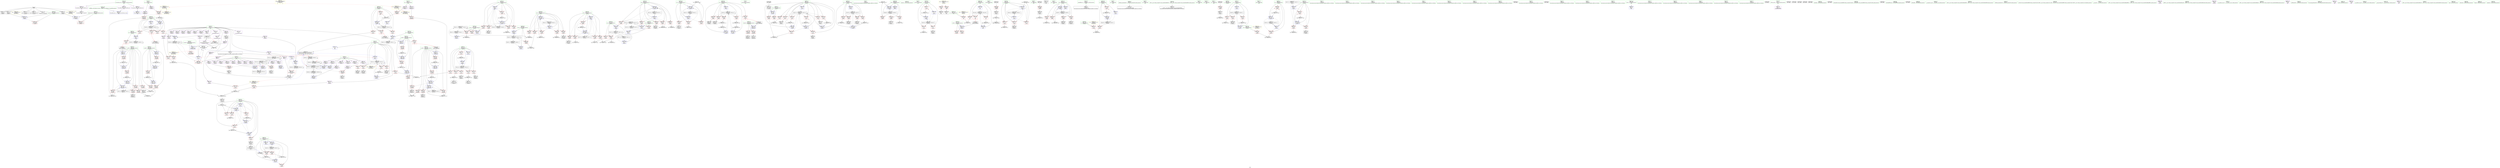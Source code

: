 digraph "SVFG" {
	label="SVFG";

	Node0x5577981cd100 [shape=record,color=grey,label="{NodeID: 0\nNullPtr}"];
	Node0x5577981cd100 -> Node0x55779840bb90[style=solid];
	Node0x5577981cd100 -> Node0x55779840bc90[style=solid];
	Node0x5577981cd100 -> Node0x55779840bd60[style=solid];
	Node0x5577981cd100 -> Node0x55779840be30[style=solid];
	Node0x5577981cd100 -> Node0x55779840ffe0[style=solid];
	Node0x5577981cd100 -> Node0x5577984100b0[style=solid];
	Node0x5577981cd100 -> Node0x55779841f5f0[style=solid];
	Node0x557798420490 [shape=record,color=yellow,style=double,label="{NodeID: 775\n14V_1 = ENCHI(MR_14V_0)\npts\{90000 \}\nFun[_Z5solvei]|{|<s1>20}}"];
	Node0x557798420490 -> Node0x55779841ea00[style=dashed];
	Node0x557798420490:s1 -> Node0x55779844cb30[style=dashed,color=red];
	Node0x5577984327c0 [shape=record,color=grey,label="{NodeID: 609\n681 = cmp(680, 353, )\n}"];
	Node0x557798424e50 [shape=record,color=blue,label="{NodeID: 443\n317\<--601\nmn\<--\n_Z5solvei\n}"];
	Node0x557798424e50 -> Node0x55779844f7a0[style=dashed];
	Node0x55779841a690 [shape=record,color=red,label="{NodeID: 277\n502\<--283\n\<--x\n_Z5solvei\n}"];
	Node0x55779841a690 -> Node0x5577984309c0[style=solid];
	Node0x55779840bd60 [shape=record,color=black,label="{NodeID: 111\n419\<--3\n\<--dummyVal\n_Z5solvei\n}"];
	Node0x55779840bd60 -> Node0x557798415930[style=solid];
	Node0x557798467e30 [shape=record,color=black,label="{NodeID: 720\nMR_77V_2 = PHI(MR_77V_4, MR_77V_1, )\npts\{324 \}\n}"];
	Node0x557798467e30 -> Node0x5577984250c0[style=dashed];
	Node0x557798417eb0 [shape=record,color=grey,label="{NodeID: 554\n734 = Binary(733, 146, )\n}"];
	Node0x557798417eb0 -> Node0x557798425f60[style=solid];
	Node0x557798414410 [shape=record,color=blue,label="{NodeID: 388\n122\<--155\ny2.addr\<--mul6\n_Z4drawiiiii\n}"];
	Node0x557798414410 -> Node0x557798418e30[style=dashed];
	Node0x55779840f8b0 [shape=record,color=red,label="{NodeID: 222\n529\<--22\n\<--n\n_Z5solvei\n}"];
	Node0x55779840f8b0 -> Node0x557798411aa0[style=solid];
	Node0x55779840bf10 [shape=record,color=green,label="{NodeID: 56\n210\<--211\ns\<--s_field_insensitive\n_Z5getSqv\n}"];
	Node0x55779840bf10 -> Node0x557798419240[style=solid];
	Node0x55779840bf10 -> Node0x557798419310[style=solid];
	Node0x55779840bf10 -> Node0x5577984193e0[style=solid];
	Node0x55779840bf10 -> Node0x5577984194b0[style=solid];
	Node0x55779840bf10 -> Node0x557798419580[style=solid];
	Node0x55779840bf10 -> Node0x557798414820[style=solid];
	Node0x55779840bf10 -> Node0x5577984149c0[style=solid];
	Node0x55779840bf10 -> Node0x557798414b60[style=solid];
	Node0x55779840bf10 -> Node0x557798414c30[style=solid];
	Node0x557798456aa0 [shape=record,color=black,label="{NodeID: 665\nMR_43V_3 = PHI(MR_43V_5, MR_43V_2, )\npts\{288 \}\n}"];
	Node0x557798456aa0 -> Node0x55779841ac40[style=dashed];
	Node0x557798456aa0 -> Node0x55779841ad10[style=dashed];
	Node0x557798456aa0 -> Node0x55779841ade0[style=dashed];
	Node0x557798456aa0 -> Node0x55779841aeb0[style=dashed];
	Node0x557798456aa0 -> Node0x55779841af80[style=dashed];
	Node0x557798456aa0 -> Node0x557798415d40[style=dashed];
	Node0x557798456aa0 -> Node0x557798415ee0[style=dashed];
	Node0x557798456aa0 -> Node0x557798456aa0[style=dashed];
	Node0x55779841d410 [shape=record,color=red,label="{NodeID: 333\n634\<--323\n\<--j109\n_Z5solvei\n}"];
	Node0x55779841d410 -> Node0x557798417bb0[style=solid];
	Node0x557798412c80 [shape=record,color=purple,label="{NodeID: 167\n500\<--8\narrayidx54\<--dx\n_Z5solvei\n}"];
	Node0x557798412c80 -> Node0x55779841ea00[style=solid];
	Node0x5577983fc680 [shape=record,color=green,label="{NodeID: 1\n7\<--1\n__dso_handle\<--dummyObj\nGlob }"];
	Node0x557798420570 [shape=record,color=yellow,style=double,label="{NodeID: 776\n16V_1 = ENCHI(MR_16V_0)\npts\{110000 \}\nFun[_Z5solvei]|{|<s1>20}}"];
	Node0x557798420570 -> Node0x55779841ead0[style=dashed];
	Node0x557798420570:s1 -> Node0x55779844cc10[style=dashed,color=red];
	Node0x557798432940 [shape=record,color=grey,label="{NodeID: 610\n485 = cmp(483, 484, )\n}"];
	Node0x557798424f20 [shape=record,color=blue,label="{NodeID: 444\n319\<--604\nmx\<--\n_Z5solvei\n}"];
	Node0x557798424f20 -> Node0x55779844fca0[style=dashed];
	Node0x55779841a760 [shape=record,color=red,label="{NodeID: 278\n518\<--283\n\<--x\n_Z5solvei\n|{<s0>20}}"];
	Node0x55779841a760:s0 -> Node0x55779849d1b0[style=solid,color=red];
	Node0x55779840be30 [shape=record,color=black,label="{NodeID: 112\n421\<--3\n\<--dummyVal\n_Z5solvei\n}"];
	Node0x55779840be30 -> Node0x557798415a00[style=solid];
	Node0x557798418030 [shape=record,color=grey,label="{NodeID: 555\n142 = Binary(141, 133, )\n}"];
	Node0x557798418030 -> Node0x5577984140d0[style=solid];
	Node0x5577984144e0 [shape=record,color=blue,label="{NodeID: 389\n167\<--169\narrayidx8\<--\n_Z4drawiiiii\n}"];
	Node0x5577984144e0 -> Node0x5577984144e0[style=dashed];
	Node0x5577984144e0 -> Node0x5577983e92e0[style=dashed];
	Node0x55779840f980 [shape=record,color=red,label="{NodeID: 223\n534\<--22\n\<--n\n_Z5solvei\n}"];
	Node0x55779840f980 -> Node0x557798431140[style=solid];
	Node0x55779840bfa0 [shape=record,color=green,label="{NodeID: 57\n212\<--213\ni\<--i_field_insensitive\n_Z5getSqv\n}"];
	Node0x55779840bfa0 -> Node0x557798419650[style=solid];
	Node0x55779840bfa0 -> Node0x557798419720[style=solid];
	Node0x55779840bfa0 -> Node0x5577984197f0[style=solid];
	Node0x55779840bfa0 -> Node0x5577984198c0[style=solid];
	Node0x55779840bfa0 -> Node0x557798419990[style=solid];
	Node0x55779840bfa0 -> Node0x557798419a60[style=solid];
	Node0x55779840bfa0 -> Node0x5577984148f0[style=solid];
	Node0x55779840bfa0 -> Node0x557798414a90[style=solid];
	Node0x557798456fa0 [shape=record,color=black,label="{NodeID: 666\nMR_57V_3 = PHI(MR_57V_5, MR_57V_2, )\npts\{304 \}\n}"];
	Node0x557798456fa0 -> Node0x55779841b7a0[style=dashed];
	Node0x557798456fa0 -> Node0x55779841b870[style=dashed];
	Node0x557798456fa0 -> Node0x55779841b940[style=dashed];
	Node0x557798456fa0 -> Node0x55779841ba10[style=dashed];
	Node0x557798456fa0 -> Node0x55779841bae0[style=dashed];
	Node0x557798456fa0 -> Node0x55779841bbb0[style=dashed];
	Node0x557798456fa0 -> Node0x55779841bc80[style=dashed];
	Node0x557798456fa0 -> Node0x55779841bd50[style=dashed];
	Node0x557798456fa0 -> Node0x557798415e10[style=dashed];
	Node0x557798456fa0 -> Node0x557798415fb0[style=dashed];
	Node0x557798456fa0 -> Node0x557798424150[style=dashed];
	Node0x557798456fa0 -> Node0x557798456fa0[style=dashed];
	Node0x55779841d4e0 [shape=record,color=red,label="{NodeID: 334\n645\<--325\n\<--j127\n_Z5solvei\n}"];
	Node0x55779841d4e0 -> Node0x5577984321c0[style=solid];
	Node0x557798412d50 [shape=record,color=purple,label="{NodeID: 168\n172\<--10\narrayidx10\<--dy\n_Z4drawiiiii\n}"];
	Node0x557798412d50 -> Node0x5577984190a0[style=solid];
	Node0x5577983e06b0 [shape=record,color=green,label="{NodeID: 2\n23\<--1\n\<--dummyObj\nCan only get source location for instruction, argument, global var or function.}"];
	Node0x557798432ac0 [shape=record,color=grey,label="{NodeID: 611\n599 = cmp(598, 582, )\n}"];
	Node0x557798424ff0 [shape=record,color=blue,label="{NodeID: 445\n321\<--609\nj93\<--inc107\n_Z5solvei\n}"];
	Node0x557798424ff0 -> Node0x55779841ccc0[style=dashed];
	Node0x557798424ff0 -> Node0x55779841cd90[style=dashed];
	Node0x557798424ff0 -> Node0x55779841ce60[style=dashed];
	Node0x557798424ff0 -> Node0x55779841cf30[style=dashed];
	Node0x557798424ff0 -> Node0x55779841d000[style=dashed];
	Node0x557798424ff0 -> Node0x557798424ff0[style=dashed];
	Node0x557798424ff0 -> Node0x557798467930[style=dashed];
	Node0x55779841a830 [shape=record,color=red,label="{NodeID: 279\n522\<--283\n\<--x\n_Z5solvei\n}"];
	Node0x55779841a830 -> Node0x557798424220[style=solid];
	Node0x55779840ffe0 [shape=record,color=black,label="{NodeID: 113\n755\<--3\nlpad.val\<--dummyVal\n_Z5solvei\n}"];
	Node0x55779842d840 [shape=record,color=grey,label="{NodeID: 556\n739 = Binary(738, 146, )\n}"];
	Node0x55779842d840 -> Node0x557798426030[style=solid];
	Node0x5577984145b0 [shape=record,color=blue,label="{NodeID: 390\n118\<--175\ny1.addr\<--add11\n_Z4drawiiiii\n}"];
	Node0x5577984145b0 -> Node0x557798418610[style=dashed];
	Node0x5577984145b0 -> Node0x5577984186e0[style=dashed];
	Node0x5577984145b0 -> Node0x5577984187b0[style=dashed];
	Node0x5577984145b0 -> Node0x5577984145b0[style=dashed];
	Node0x5577984145b0 -> Node0x5577983e8de0[style=dashed];
	Node0x55779840fa50 [shape=record,color=red,label="{NodeID: 224\n540\<--22\n\<--n\n_Z5solvei\n}"];
	Node0x55779840fa50 -> Node0x557798411b70[style=solid];
	Node0x55779840c030 [shape=record,color=green,label="{NodeID: 58\n271\<--272\n_Z5solvei\<--_Z5solvei_field_insensitive\n}"];
	Node0x5577984574a0 [shape=record,color=black,label="{NodeID: 667\nMR_59V_2 = PHI(MR_59V_3, MR_59V_1, )\npts\{306 \}\n}"];
	Node0x5577984574a0 -> Node0x557798423e50[style=dashed];
	Node0x5577984574a0 -> Node0x5577984574a0[style=dashed];
	Node0x55779841d5b0 [shape=record,color=red,label="{NodeID: 335\n658\<--325\n\<--j127\n_Z5solvei\n}"];
	Node0x55779841d5b0 -> Node0x557798412390[style=solid];
	Node0x557798412e20 [shape=record,color=purple,label="{NodeID: 169\n507\<--10\narrayidx57\<--dy\n_Z5solvei\n}"];
	Node0x557798412e20 -> Node0x55779841ead0[style=solid];
	Node0x5577983e56d0 [shape=record,color=green,label="{NodeID: 3\n28\<--1\n_ZSt4cerr\<--dummyObj\nGlob }"];
	Node0x557798432c40 [shape=record,color=grey,label="{NodeID: 612\n352 = cmp(351, 353, )\n}"];
	Node0x5577984250c0 [shape=record,color=blue,label="{NodeID: 446\n323\<--229\nj109\<--\n_Z5solvei\n}"];
	Node0x5577984250c0 -> Node0x55779841d0d0[style=dashed];
	Node0x5577984250c0 -> Node0x55779841d1a0[style=dashed];
	Node0x5577984250c0 -> Node0x55779841d270[style=dashed];
	Node0x5577984250c0 -> Node0x55779841d340[style=dashed];
	Node0x5577984250c0 -> Node0x55779841d410[style=dashed];
	Node0x5577984250c0 -> Node0x557798425260[style=dashed];
	Node0x5577984250c0 -> Node0x557798467e30[style=dashed];
	Node0x55779841a900 [shape=record,color=red,label="{NodeID: 280\n480\<--285\n\<--y\n_Z5solvei\n}"];
	Node0x55779841a900 -> Node0x557798423ee0[style=solid];
	Node0x5577984100b0 [shape=record,color=black,label="{NodeID: 114\n756\<--3\nlpad.val193\<--dummyVal\n_Z5solvei\n}"];
	Node0x55779842d9c0 [shape=record,color=grey,label="{NodeID: 557\n706 = Binary(705, 146, )\n}"];
	Node0x55779842d9c0 -> Node0x557798425c20[style=solid];
	Node0x557798414680 [shape=record,color=blue,label="{NodeID: 391\n190\<--169\narrayidx18\<--\n_Z4drawiiiii\n}"];
	Node0x557798414680 -> Node0x557798414680[style=dashed];
	Node0x557798414680 -> Node0x5577983e92e0[style=dashed];
	Node0x55779840fb20 [shape=record,color=red,label="{NodeID: 225\n805\<--38\n\<--stdin\nmain\n}"];
	Node0x55779840fb20 -> Node0x557798412940[style=solid];
	Node0x55779840c0f0 [shape=record,color=green,label="{NodeID: 59\n275\<--276\ntc.addr\<--tc.addr_field_insensitive\n_Z5solvei\n}"];
	Node0x55779840c0f0 -> Node0x557798419e70[style=solid];
	Node0x55779840c0f0 -> Node0x557798419f40[style=solid];
	Node0x55779840c0f0 -> Node0x557798414d00[style=solid];
	Node0x5577984579a0 [shape=record,color=black,label="{NodeID: 668\nMR_61V_2 = PHI(MR_61V_3, MR_61V_1, )\npts\{308 \}\n}"];
	Node0x5577984579a0 -> Node0x557798423ee0[style=dashed];
	Node0x5577984579a0 -> Node0x5577984579a0[style=dashed];
	Node0x55779841d680 [shape=record,color=red,label="{NodeID: 336\n694\<--325\n\<--j127\n_Z5solvei\n}"];
	Node0x55779841d680 -> Node0x557798412600[style=solid];
	Node0x557798412ef0 [shape=record,color=purple,label="{NodeID: 170\n164\<--12\narrayidx\<--b\n_Z4drawiiiii\n}"];
	Node0x5577983e5760 [shape=record,color=green,label="{NodeID: 4\n29\<--1\n_ZSt3cin\<--dummyObj\nGlob }"];
	Node0x557798432dc0 [shape=record,color=grey,label="{NodeID: 613\n492 = cmp(491, 493, )\n}"];
	Node0x557798432dc0 -> Node0x557798417490[style=solid];
	Node0x557798425190 [shape=record,color=blue,label="{NodeID: 447\n630\<--169\narrayidx119\<--\n_Z5solvei\n}"];
	Node0x557798425190 -> Node0x557798462e30[style=dashed];
	Node0x55779841a9d0 [shape=record,color=red,label="{NodeID: 281\n509\<--285\n\<--y\n_Z5solvei\n}"];
	Node0x55779841a9d0 -> Node0x557798430cc0[style=solid];
	Node0x557798410180 [shape=record,color=black,label="{NodeID: 115\n17\<--16\n\<--p\nCan only get source location for instruction, argument, global var or function.}"];
	Node0x557798410180 -> Node0x55779840eb20[style=solid];
	Node0x557798410180 -> Node0x55779840ebf0[style=solid];
	Node0x55779842db40 [shape=record,color=grey,label="{NodeID: 558\n370 = Binary(369, 229, )\n}"];
	Node0x55779842db40 -> Node0x557798415040[style=solid];
	Node0x557798414750 [shape=record,color=blue,label="{NodeID: 392\n116\<--197\nx1.addr\<--add21\n_Z4drawiiiii\n}"];
	Node0x557798414750 -> Node0x557798418200[style=dashed];
	Node0x557798414750 -> Node0x5577984182d0[style=dashed];
	Node0x557798414750 -> Node0x5577984183a0[style=dashed];
	Node0x557798414750 -> Node0x557798414750[style=dashed];
	Node0x557798414750 -> Node0x5577983e95f0[style=dashed];
	Node0x55779840fbf0 [shape=record,color=red,label="{NodeID: 226\n811\<--43\n\<--stdout\nmain\n}"];
	Node0x55779840fbf0 -> Node0x557798412a10[style=solid];
	Node0x55779840c1c0 [shape=record,color=green,label="{NodeID: 60\n277\<--278\ni\<--i_field_insensitive\n_Z5solvei\n}"];
	Node0x55779840c1c0 -> Node0x55779841a010[style=solid];
	Node0x55779840c1c0 -> Node0x55779841a0e0[style=solid];
	Node0x55779840c1c0 -> Node0x55779841a1b0[style=solid];
	Node0x55779840c1c0 -> Node0x557798414dd0[style=solid];
	Node0x55779840c1c0 -> Node0x557798415110[style=solid];
	Node0x557798457ea0 [shape=record,color=black,label="{NodeID: 669\nMR_18V_5 = PHI(MR_18V_6, MR_18V_2, )\npts\{130000 \}\n|{|<s3>20|<s4>20|<s5>27}}"];
	Node0x557798457ea0 -> Node0x55779841eba0[style=dashed];
	Node0x557798457ea0 -> Node0x55779841ec70[style=dashed];
	Node0x557798457ea0 -> Node0x557798457ea0[style=dashed];
	Node0x557798457ea0:s3 -> Node0x5577984144e0[style=dashed,color=red];
	Node0x557798457ea0:s4 -> Node0x557798414680[style=dashed,color=red];
	Node0x557798457ea0:s5 -> Node0x557798458da0[style=dashed,color=blue];
	Node0x55779841d750 [shape=record,color=red,label="{NodeID: 337\n705\<--325\n\<--j127\n_Z5solvei\n}"];
	Node0x55779841d750 -> Node0x55779842d9c0[style=solid];
	Node0x557798412fc0 [shape=record,color=purple,label="{NodeID: 171\n167\<--12\narrayidx8\<--b\n_Z4drawiiiii\n}"];
	Node0x557798412fc0 -> Node0x5577984144e0[style=solid];
	Node0x5577983d89b0 [shape=record,color=green,label="{NodeID: 5\n30\<--1\n.str\<--dummyObj\nGlob }"];
	Node0x557798432f40 [shape=record,color=grey,label="{NodeID: 614\n466 = cmp(465, 467, )\n}"];
	Node0x557798425260 [shape=record,color=blue,label="{NodeID: 448\n323\<--635\nj109\<--add122\n_Z5solvei\n}"];
	Node0x557798425260 -> Node0x55779841d0d0[style=dashed];
	Node0x557798425260 -> Node0x55779841d1a0[style=dashed];
	Node0x557798425260 -> Node0x55779841d270[style=dashed];
	Node0x557798425260 -> Node0x55779841d340[style=dashed];
	Node0x557798425260 -> Node0x55779841d410[style=dashed];
	Node0x557798425260 -> Node0x557798425260[style=dashed];
	Node0x557798425260 -> Node0x557798467e30[style=dashed];
	Node0x55779841aaa0 [shape=record,color=red,label="{NodeID: 282\n519\<--285\n\<--y\n_Z5solvei\n|{<s0>20}}"];
	Node0x55779841aaa0:s0 -> Node0x55779849d2f0[style=solid,color=red];
	Node0x557798410280 [shape=record,color=black,label="{NodeID: 116\n797\<--23\nmain_ret\<--\nmain\n}"];
	Node0x557798469d50 [shape=record,color=yellow,style=double,label="{NodeID: 725\n108V_1 = ENCHI(MR_108V_0)\npts\{90000 110000 \}\nFun[main]|{<s0>27|<s1>27}}"];
	Node0x557798469d50:s0 -> Node0x557798420490[style=dashed,color=red];
	Node0x557798469d50:s1 -> Node0x557798420570[style=dashed,color=red];
	Node0x55779842dcc0 [shape=record,color=grey,label="{NodeID: 559\n132 = Binary(131, 133, )\n}"];
	Node0x55779842dcc0 -> Node0x55779841fbd0[style=solid];
	Node0x557798414820 [shape=record,color=blue,label="{NodeID: 393\n210\<--215\ns\<--\n_Z5getSqv\n}"];
	Node0x557798414820 -> Node0x557798419240[style=dashed];
	Node0x557798414820 -> Node0x557798419310[style=dashed];
	Node0x557798414820 -> Node0x5577984193e0[style=dashed];
	Node0x557798414820 -> Node0x5577984194b0[style=dashed];
	Node0x557798414820 -> Node0x5577984149c0[style=dashed];
	Node0x557798414820 -> Node0x557798414b60[style=dashed];
	Node0x557798414820 -> Node0x557798414c30[style=dashed];
	Node0x55779840fcc0 [shape=record,color=red,label="{NodeID: 227\n91\<--88\nthis1\<--this.addr\n_ZN5PointC2Ev\n}"];
	Node0x55779840c290 [shape=record,color=green,label="{NodeID: 61\n279\<--280\nj\<--j_field_insensitive\n_Z5solvei\n}"];
	Node0x55779840c290 -> Node0x55779841a280[style=solid];
	Node0x55779840c290 -> Node0x55779841a350[style=solid];
	Node0x55779840c290 -> Node0x55779841a420[style=solid];
	Node0x55779840c290 -> Node0x557798414ea0[style=solid];
	Node0x55779840c290 -> Node0x557798415040[style=solid];
	Node0x55779841d820 [shape=record,color=red,label="{NodeID: 338\n664\<--327\n\<--mn131\n_Z5solvei\n}"];
	Node0x55779841d820 -> Node0x557798434140[style=solid];
	Node0x557798413090 [shape=record,color=purple,label="{NodeID: 172\n187\<--12\narrayidx16\<--b\n_Z4drawiiiii\n}"];
	Node0x5577983d8a40 [shape=record,color=green,label="{NodeID: 6\n32\<--1\n.str.3\<--dummyObj\nGlob }"];
	Node0x5577984330c0 [shape=record,color=grey,label="{NodeID: 615\n587 = cmp(586, 353, )\n}"];
	Node0x557798425330 [shape=record,color=blue,label="{NodeID: 449\n315\<--640\ni89\<--add125\n_Z5solvei\n}"];
	Node0x557798425330 -> Node0x557798466a30[style=dashed];
	Node0x55779841ab70 [shape=record,color=red,label="{NodeID: 283\n528\<--285\n\<--y\n_Z5solvei\n}"];
	Node0x55779841ab70 -> Node0x5577984242f0[style=solid];
	Node0x557798410350 [shape=record,color=black,label="{NodeID: 117\n26\<--25\n\<--_Z4pathB5cxx11\nCan only get source location for instruction, argument, global var or function.}"];
	Node0x55779842de40 [shape=record,color=grey,label="{NodeID: 560\n254 = Binary(253, 229, )\n}"];
	Node0x55779842de40 -> Node0x557798414a90[style=solid];
	Node0x5577984148f0 [shape=record,color=blue,label="{NodeID: 394\n212\<--23\ni\<--\n_Z5getSqv\n}"];
	Node0x5577984148f0 -> Node0x55779845e330[style=dashed];
	Node0x55779840fd90 [shape=record,color=red,label="{NodeID: 228\n131\<--116\n\<--x1.addr\n_Z4drawiiiii\n}"];
	Node0x55779840fd90 -> Node0x55779842dcc0[style=solid];
	Node0x55779840c360 [shape=record,color=green,label="{NodeID: 62\n281\<--282\nL\<--L_field_insensitive\n_Z5solvei\n}"];
	Node0x55779840c360 -> Node0x55779841a4f0[style=solid];
	Node0x55779841d8f0 [shape=record,color=red,label="{NodeID: 339\n684\<--327\n\<--mn131\n_Z5solvei\n}"];
	Node0x55779841d8f0 -> Node0x557798432040[style=solid];
	Node0x557798413160 [shape=record,color=purple,label="{NodeID: 173\n190\<--12\narrayidx18\<--b\n_Z4drawiiiii\n}"];
	Node0x557798413160 -> Node0x557798414680[style=solid];
	Node0x5577983d8ad0 [shape=record,color=green,label="{NodeID: 7\n34\<--1\n.str.4\<--dummyObj\nGlob }"];
	Node0x557798433240 [shape=record,color=grey,label="{NodeID: 616\n159 = cmp(157, 158, )\n}"];
	Node0x557798425400 [shape=record,color=blue,label="{NodeID: 450\n325\<--229\nj127\<--\n_Z5solvei\n}"];
	Node0x557798425400 -> Node0x55779845fc30[style=dashed];
	Node0x55779841ac40 [shape=record,color=red,label="{NodeID: 284\n452\<--287\n\<--dir\n_Z5solvei\n}"];
	Node0x55779841ac40 -> Node0x557798430e40[style=solid];
	Node0x557798410450 [shape=record,color=black,label="{NodeID: 118\n57\<--58\n\<--_ZNSt8ios_base4InitD1Ev\nCan only get source location for instruction, argument, global var or function.}"];
	Node0x55779844c370 [shape=record,color=yellow,style=double,label="{NodeID: 727\n104V_1 = ENCHI(MR_104V_0)\npts\{801 \}\nFun[main]}"];
	Node0x55779844c370 -> Node0x55779841ee10[style=dashed];
	Node0x55779842dfc0 [shape=record,color=grey,label="{NodeID: 561\n175 = Binary(174, 173, )\n}"];
	Node0x55779842dfc0 -> Node0x5577984145b0[style=solid];
	Node0x5577984149c0 [shape=record,color=blue,label="{NodeID: 395\n210\<--250\ns\<--add11\n_Z5getSqv\n}"];
	Node0x5577984149c0 -> Node0x557798419240[style=dashed];
	Node0x5577984149c0 -> Node0x557798419310[style=dashed];
	Node0x5577984149c0 -> Node0x5577984193e0[style=dashed];
	Node0x5577984149c0 -> Node0x5577984194b0[style=dashed];
	Node0x5577984149c0 -> Node0x5577984149c0[style=dashed];
	Node0x5577984149c0 -> Node0x557798414b60[style=dashed];
	Node0x5577984149c0 -> Node0x557798414c30[style=dashed];
	Node0x55779840fe60 [shape=record,color=red,label="{NodeID: 229\n144\<--116\n\<--x1.addr\n_Z4drawiiiii\n}"];
	Node0x55779840fe60 -> Node0x55779842ff40[style=solid];
	Node0x55779840c430 [shape=record,color=green,label="{NodeID: 63\n283\<--284\nx\<--x_field_insensitive\n_Z5solvei\n}"];
	Node0x55779840c430 -> Node0x55779841a5c0[style=solid];
	Node0x55779840c430 -> Node0x55779841a690[style=solid];
	Node0x55779840c430 -> Node0x55779841a760[style=solid];
	Node0x55779840c430 -> Node0x55779841a830[style=solid];
	Node0x55779840c430 -> Node0x557798415450[style=solid];
	Node0x55779840c430 -> Node0x557798423fb0[style=solid];
	Node0x557798458da0 [shape=record,color=black,label="{NodeID: 672\nMR_110V_2 = PHI(MR_110V_3, MR_110V_1, )\npts\{24 130000 150000 210000 210001 \}\n|{<s0>27|<s1>27|<s2>27|<s3>27|<s4>27|<s5>27|<s6>27}}"];
	Node0x557798458da0:s0 -> Node0x5577984151e0[style=dashed,color=red];
	Node0x557798458da0:s1 -> Node0x5577984152b0[style=dashed,color=red];
	Node0x557798458da0:s2 -> Node0x557798415380[style=dashed,color=red];
	Node0x557798458da0:s3 -> Node0x55779845c530[style=dashed,color=red];
	Node0x557798458da0:s4 -> Node0x55779845f230[style=dashed,color=red];
	Node0x557798458da0:s5 -> Node0x557798461530[style=dashed,color=red];
	Node0x557798458da0:s6 -> Node0x557798462e30[style=dashed,color=red];
	Node0x55779841d9c0 [shape=record,color=red,label="{NodeID: 340\n688\<--329\n\<--mx132\n_Z5solvei\n}"];
	Node0x55779841d9c0 -> Node0x5577984324c0[style=solid];
	Node0x557798413230 [shape=record,color=purple,label="{NodeID: 174\n362\<--12\narrayidx\<--b\n_Z5solvei\n}"];
	Node0x5577983e10e0 [shape=record,color=green,label="{NodeID: 8\n36\<--1\n.str.5\<--dummyObj\nGlob }"];
	Node0x5577984333c0 [shape=record,color=grey,label="{NodeID: 617\n579 = cmp(578, 353, )\n}"];
	Node0x5577984254d0 [shape=record,color=blue,label="{NodeID: 451\n327\<--582\nmn131\<--\n_Z5solvei\n}"];
	Node0x5577984254d0 -> Node0x557798461a30[style=dashed];
	Node0x55779841ad10 [shape=record,color=red,label="{NodeID: 285\n469\<--287\n\<--dir\n_Z5solvei\n}"];
	Node0x55779841ad10 -> Node0x55779842f7c0[style=solid];
	Node0x557798410550 [shape=record,color=black,label="{NodeID: 119\n100\<--101\n\<--_ZNSt7__cxx1112basic_stringIcSt11char_traitsIcESaIcEED1Ev\nCan only get source location for instruction, argument, global var or function.}"];
	Node0x55779844c450 [shape=record,color=yellow,style=double,label="{NodeID: 728\n100V_1 = ENCHI(MR_100V_0)\npts\{1 \}\nFun[main]}"];
	Node0x55779844c450 -> Node0x55779840fb20[style=dashed];
	Node0x55779844c450 -> Node0x55779840fbf0[style=dashed];
	Node0x55779842e140 [shape=record,color=grey,label="{NodeID: 562\n701 = Binary(700, 146, )\n}"];
	Node0x55779842e140 -> Node0x557798425b50[style=solid];
	Node0x557798414a90 [shape=record,color=blue,label="{NodeID: 396\n212\<--254\ni\<--inc\n_Z5getSqv\n}"];
	Node0x557798414a90 -> Node0x55779845e330[style=dashed];
	Node0x55779840ff30 [shape=record,color=red,label="{NodeID: 230\n157\<--116\n\<--x1.addr\n_Z4drawiiiii\n}"];
	Node0x55779840ff30 -> Node0x557798433240[style=solid];
	Node0x55779840c500 [shape=record,color=green,label="{NodeID: 64\n285\<--286\ny\<--y_field_insensitive\n_Z5solvei\n}"];
	Node0x55779840c500 -> Node0x55779841a900[style=solid];
	Node0x55779840c500 -> Node0x55779841a9d0[style=solid];
	Node0x55779840c500 -> Node0x55779841aaa0[style=solid];
	Node0x55779840c500 -> Node0x55779841ab70[style=solid];
	Node0x55779840c500 -> Node0x557798415520[style=solid];
	Node0x55779840c500 -> Node0x557798424080[style=solid];
	Node0x557798459330 [shape=record,color=black,label="{NodeID: 673\nMR_106V_3 = PHI(MR_106V_4, MR_106V_2, )\npts\{803 \}\n}"];
	Node0x557798459330 -> Node0x55779841eee0[style=dashed];
	Node0x557798459330 -> Node0x55779841efb0[style=dashed];
	Node0x557798459330 -> Node0x55779841f080[style=dashed];
	Node0x557798459330 -> Node0x557798426370[style=dashed];
	Node0x55779841da90 [shape=record,color=red,label="{NodeID: 341\n652\<--331\n\<--i133\n_Z5solvei\n}"];
	Node0x55779841da90 -> Node0x557798432340[style=solid];
	Node0x557798413300 [shape=record,color=purple,label="{NodeID: 175\n365\<--12\narrayidx6\<--b\n_Z5solvei\n}"];
	Node0x557798413300 -> Node0x557798414f70[style=solid];
	Node0x5577983e1170 [shape=record,color=green,label="{NodeID: 9\n38\<--1\nstdin\<--dummyObj\nGlob }"];
	Node0x557798433540 [shape=record,color=grey,label="{NodeID: 618\n258 = cmp(257, 215, )\n}"];
	Node0x5577984255a0 [shape=record,color=blue,label="{NodeID: 452\n329\<--582\nmx132\<--\n_Z5solvei\n}"];
	Node0x5577984255a0 -> Node0x557798461f30[style=dashed];
	Node0x55779841ade0 [shape=record,color=red,label="{NodeID: 286\n498\<--287\n\<--dir\n_Z5solvei\n}"];
	Node0x55779841ade0 -> Node0x557798411830[style=solid];
	Node0x557798410650 [shape=record,color=black,label="{NodeID: 120\n163\<--162\nidxprom\<--\n_Z4drawiiiii\n}"];
	Node0x55779842e2c0 [shape=record,color=grey,label="{NodeID: 563\n139 = Binary(138, 133, )\n}"];
	Node0x55779842e2c0 -> Node0x55779841fd70[style=solid];
	Node0x557798414b60 [shape=record,color=blue,label="{NodeID: 397\n210\<--261\ns\<--sub13\n_Z5getSqv\n}"];
	Node0x557798414b60 -> Node0x5577984194b0[style=dashed];
	Node0x557798414b60 -> Node0x557798414c30[style=dashed];
	Node0x557798418130 [shape=record,color=red,label="{NodeID: 231\n162\<--116\n\<--x1.addr\n_Z4drawiiiii\n}"];
	Node0x557798418130 -> Node0x557798410650[style=solid];
	Node0x55779840c5d0 [shape=record,color=green,label="{NodeID: 65\n287\<--288\ndir\<--dir_field_insensitive\n_Z5solvei\n}"];
	Node0x55779840c5d0 -> Node0x55779841ac40[style=solid];
	Node0x55779840c5d0 -> Node0x55779841ad10[style=solid];
	Node0x55779840c5d0 -> Node0x55779841ade0[style=solid];
	Node0x55779840c5d0 -> Node0x55779841aeb0[style=solid];
	Node0x55779840c5d0 -> Node0x55779841af80[style=solid];
	Node0x55779840c5d0 -> Node0x5577984155f0[style=solid];
	Node0x55779840c5d0 -> Node0x557798415d40[style=solid];
	Node0x55779840c5d0 -> Node0x557798415ee0[style=solid];
	Node0x55779841db60 [shape=record,color=red,label="{NodeID: 342\n655\<--331\n\<--i133\n_Z5solvei\n}"];
	Node0x55779841db60 -> Node0x5577984122c0[style=solid];
	Node0x5577984133d0 [shape=record,color=purple,label="{NodeID: 176\n591\<--12\narrayidx98\<--b\n_Z5solvei\n}"];
	Node0x5577983e1240 [shape=record,color=green,label="{NodeID: 10\n39\<--1\n.str.6\<--dummyObj\nGlob }"];
	Node0x5577984336c0 [shape=record,color=grey,label="{NodeID: 619\n615 = cmp(614, 353, )\n}"];
	Node0x557798425670 [shape=record,color=blue,label="{NodeID: 453\n331\<--23\ni133\<--\n_Z5solvei\n}"];
	Node0x557798425670 -> Node0x55779841da90[style=dashed];
	Node0x557798425670 -> Node0x55779841db60[style=dashed];
	Node0x557798425670 -> Node0x55779841dc30[style=dashed];
	Node0x557798425670 -> Node0x55779841dd00[style=dashed];
	Node0x557798425670 -> Node0x55779841ddd0[style=dashed];
	Node0x557798425670 -> Node0x5577984258e0[style=dashed];
	Node0x557798425670 -> Node0x557798460b30[style=dashed];
	Node0x55779841aeb0 [shape=record,color=red,label="{NodeID: 287\n505\<--287\n\<--dir\n_Z5solvei\n}"];
	Node0x55779841aeb0 -> Node0x557798411900[style=solid];
	Node0x557798410720 [shape=record,color=black,label="{NodeID: 121\n166\<--165\nidxprom7\<--\n_Z4drawiiiii\n}"];
	Node0x55779842e440 [shape=record,color=grey,label="{NodeID: 564\n744 = Binary(743, 742, )\n}"];
	Node0x55779842e440 -> Node0x557798426100[style=solid];
	Node0x557798414c30 [shape=record,color=blue,label="{NodeID: 398\n210\<--265\ns\<--div\n_Z5getSqv\n}"];
	Node0x557798414c30 -> Node0x557798419580[style=dashed];
	Node0x557798418200 [shape=record,color=red,label="{NodeID: 232\n185\<--116\n\<--x1.addr\n_Z4drawiiiii\n}"];
	Node0x557798418200 -> Node0x5577984108c0[style=solid];
	Node0x55779840c6a0 [shape=record,color=green,label="{NodeID: 66\n289\<--290\nit\<--it_field_insensitive\n_Z5solvei\n}"];
	Node0x55779840c6a0 -> Node0x55779841b050[style=solid];
	Node0x55779840c6a0 -> Node0x55779841b120[style=solid];
	Node0x55779840c6a0 -> Node0x5577984156c0[style=solid];
	Node0x55779840c6a0 -> Node0x557798415ad0[style=solid];
	Node0x55779841dc30 [shape=record,color=red,label="{NodeID: 343\n667\<--331\n\<--i133\n_Z5solvei\n}"];
	Node0x55779841dc30 -> Node0x557798425740[style=solid];
	Node0x5577984134a0 [shape=record,color=purple,label="{NodeID: 177\n594\<--12\narrayidx100\<--b\n_Z5solvei\n}"];
	Node0x5577984134a0 -> Node0x55779841eba0[style=solid];
	Node0x5577983e0290 [shape=record,color=green,label="{NodeID: 11\n41\<--1\n.str.7\<--dummyObj\nGlob }"];
	Node0x557798433840 [shape=record,color=grey,label="{NodeID: 620\n449 = cmp(448, 450, )\n}"];
	Node0x557798425740 [shape=record,color=blue,label="{NodeID: 454\n327\<--667\nmn131\<--\n_Z5solvei\n}"];
	Node0x557798425740 -> Node0x557798461a30[style=dashed];
	Node0x55779841af80 [shape=record,color=red,label="{NodeID: 288\n520\<--287\n\<--dir\n_Z5solvei\n|{<s0>20}}"];
	Node0x55779841af80:s0 -> Node0x55779849d430[style=solid,color=red];
	Node0x5577984107f0 [shape=record,color=black,label="{NodeID: 122\n171\<--170\nidxprom9\<--\n_Z4drawiiiii\n}"];
	Node0x55779842e5c0 [shape=record,color=grey,label="{NodeID: 565\n640 = Binary(639, 146, )\n}"];
	Node0x55779842e5c0 -> Node0x557798425330[style=solid];
	Node0x557798414d00 [shape=record,color=blue,label="{NodeID: 399\n275\<--274\ntc.addr\<--tc\n_Z5solvei\n}"];
	Node0x557798414d00 -> Node0x557798419e70[style=dashed];
	Node0x557798414d00 -> Node0x557798419f40[style=dashed];
	Node0x5577984182d0 [shape=record,color=red,label="{NodeID: 233\n196\<--116\n\<--x1.addr\n_Z4drawiiiii\n}"];
	Node0x5577984182d0 -> Node0x55779842f940[style=solid];
	Node0x55779840c770 [shape=record,color=green,label="{NodeID: 67\n291\<--292\ns\<--s_field_insensitive\n_Z5solvei\n}"];
	Node0x55779845a230 [shape=record,color=black,label="{NodeID: 676\nMR_65V_3 = PHI(MR_65V_4, MR_65V_2, )\npts\{312 \}\n}"];
	Node0x55779845a230 -> Node0x55779841c230[style=dashed];
	Node0x55779845a230 -> Node0x55779841c300[style=dashed];
	Node0x55779845a230 -> Node0x55779841c3d0[style=dashed];
	Node0x55779845a230 -> Node0x557798424a40[style=dashed];
	Node0x55779841dd00 [shape=record,color=red,label="{NodeID: 344\n670\<--331\n\<--i133\n_Z5solvei\n}"];
	Node0x55779841dd00 -> Node0x557798425810[style=solid];
	Node0x557798413570 [shape=record,color=purple,label="{NodeID: 178\n657\<--12\narrayidx138\<--b\n_Z5solvei\n}"];
	Node0x5577983e0360 [shape=record,color=green,label="{NodeID: 12\n43\<--1\nstdout\<--dummyObj\nGlob }"];
	Node0x5577984339c0 [shape=record,color=grey,label="{NodeID: 621\n552 = cmp(551, 353, )\n}"];
	Node0x557798425810 [shape=record,color=blue,label="{NodeID: 455\n329\<--670\nmx132\<--\n_Z5solvei\n}"];
	Node0x557798425810 -> Node0x557798461f30[style=dashed];
	Node0x55779841b050 [shape=record,color=red,label="{NodeID: 289\n395\<--289\n\<--it\n_Z5solvei\n}"];
	Node0x55779841b050 -> Node0x557798431d40[style=solid];
	Node0x5577984108c0 [shape=record,color=black,label="{NodeID: 123\n186\<--185\nidxprom15\<--\n_Z4drawiiiii\n}"];
	Node0x55779842e740 [shape=record,color=grey,label="{NodeID: 566\n136 = Binary(135, 133, )\n}"];
	Node0x55779842e740 -> Node0x55779841fca0[style=solid];
	Node0x557798414dd0 [shape=record,color=blue,label="{NodeID: 400\n277\<--23\ni\<--\n_Z5solvei\n}"];
	Node0x557798414dd0 -> Node0x55779845bb30[style=dashed];
	Node0x5577984183a0 [shape=record,color=red,label="{NodeID: 234\n199\<--116\n\<--x1.addr\n_Z4drawiiiii\n}"];
	Node0x5577984183a0 -> Node0x5577984342c0[style=solid];
	Node0x55779840c840 [shape=record,color=green,label="{NodeID: 68\n293\<--294\nrep\<--rep_field_insensitive\n_Z5solvei\n}"];
	Node0x55779840c840 -> Node0x55779841b1f0[style=solid];
	Node0x55779845a730 [shape=record,color=black,label="{NodeID: 677\nMR_67V_2 = PHI(MR_67V_4, MR_67V_1, )\npts\{314 \}\n}"];
	Node0x55779845a730 -> Node0x5577984247d0[style=dashed];
	Node0x55779841ddd0 [shape=record,color=red,label="{NodeID: 345\n674\<--331\n\<--i133\n_Z5solvei\n}"];
	Node0x55779841ddd0 -> Node0x55779842f340[style=solid];
	Node0x557798413640 [shape=record,color=purple,label="{NodeID: 179\n660\<--12\narrayidx140\<--b\n_Z5solvei\n}"];
	Node0x557798413640 -> Node0x55779841ec70[style=solid];
	Node0x5577983e0430 [shape=record,color=green,label="{NodeID: 13\n45\<--1\n\<--dummyObj\nCan only get source location for instruction, argument, global var or function.}"];
	Node0x557798433b40 [shape=record,color=grey,label="{NodeID: 622\n440 = cmp(438, 439, )\n}"];
	Node0x5577984258e0 [shape=record,color=blue,label="{NodeID: 456\n331\<--675\ni133\<--inc148\n_Z5solvei\n}"];
	Node0x5577984258e0 -> Node0x55779841da90[style=dashed];
	Node0x5577984258e0 -> Node0x55779841db60[style=dashed];
	Node0x5577984258e0 -> Node0x55779841dc30[style=dashed];
	Node0x5577984258e0 -> Node0x55779841dd00[style=dashed];
	Node0x5577984258e0 -> Node0x55779841ddd0[style=dashed];
	Node0x5577984258e0 -> Node0x5577984258e0[style=dashed];
	Node0x5577984258e0 -> Node0x557798460b30[style=dashed];
	Node0x55779841b120 [shape=record,color=red,label="{NodeID: 290\n427\<--289\n\<--it\n_Z5solvei\n}"];
	Node0x55779841b120 -> Node0x5577984312c0[style=solid];
	Node0x557798410990 [shape=record,color=black,label="{NodeID: 124\n189\<--188\nidxprom17\<--\n_Z4drawiiiii\n}"];
	Node0x55779842e8c0 [shape=record,color=grey,label="{NodeID: 567\n475 = Binary(474, 229, )\n}"];
	Node0x55779842e8c0 -> Node0x557798415fb0[style=solid];
	Node0x557798414ea0 [shape=record,color=blue,label="{NodeID: 401\n279\<--23\nj\<--\n_Z5solvei\n}"];
	Node0x557798414ea0 -> Node0x55779841a280[style=dashed];
	Node0x557798414ea0 -> Node0x55779841a350[style=dashed];
	Node0x557798414ea0 -> Node0x55779841a420[style=dashed];
	Node0x557798414ea0 -> Node0x557798415040[style=dashed];
	Node0x557798414ea0 -> Node0x55779845c030[style=dashed];
	Node0x557798418470 [shape=record,color=red,label="{NodeID: 235\n135\<--118\n\<--y1.addr\n_Z4drawiiiii\n}"];
	Node0x557798418470 -> Node0x55779842e740[style=solid];
	Node0x55779840c910 [shape=record,color=green,label="{NodeID: 69\n295\<--296\nexn.slot\<--exn.slot_field_insensitive\n_Z5solvei\n}"];
	Node0x55779840c910 -> Node0x55779841b2c0[style=solid];
	Node0x55779840c910 -> Node0x557798415930[style=solid];
	Node0x55779841dea0 [shape=record,color=red,label="{NodeID: 346\n680\<--333\n\<--i150\n_Z5solvei\n}"];
	Node0x55779841dea0 -> Node0x5577984327c0[style=solid];
	Node0x557798413710 [shape=record,color=purple,label="{NodeID: 180\n561\<--14\narrayidx80\<--pp\n_Z5solvei\n}"];
	Node0x5577983e0500 [shape=record,color=green,label="{NodeID: 14\n133\<--1\n\<--dummyObj\nCan only get source location for instruction, argument, global var or function.}"];
	Node0x557798433cc0 [shape=record,color=grey,label="{NodeID: 623\n557 = cmp(556, 353, )\n}"];
	Node0x5577984259b0 [shape=record,color=blue,label="{NodeID: 457\n333\<--229\ni150\<--\n_Z5solvei\n}"];
	Node0x5577984259b0 -> Node0x55779841dea0[style=dashed];
	Node0x5577984259b0 -> Node0x55779841df70[style=dashed];
	Node0x5577984259b0 -> Node0x55779841e040[style=dashed];
	Node0x5577984259b0 -> Node0x55779841e110[style=dashed];
	Node0x5577984259b0 -> Node0x55779841e1e0[style=dashed];
	Node0x5577984259b0 -> Node0x557798425b50[style=dashed];
	Node0x5577984259b0 -> Node0x557798461030[style=dashed];
	Node0x55779841b1f0 [shape=record,color=red,label="{NodeID: 291\n407\<--293\n\<--rep\n_Z5solvei\n}"];
	Node0x55779841b1f0 -> Node0x557798434440[style=solid];
	Node0x557798410a60 [shape=record,color=black,label="{NodeID: 125\n193\<--192\nidxprom19\<--\n_Z4drawiiiii\n}"];
	Node0x55779842ea40 [shape=record,color=grey,label="{NodeID: 568\n472 = Binary(470, 455, )\n}"];
	Node0x55779842ea40 -> Node0x557798415ee0[style=solid];
	Node0x557798414f70 [shape=record,color=blue,label="{NodeID: 402\n365\<--367\narrayidx6\<--\n_Z5solvei\n}"];
	Node0x557798414f70 -> Node0x557798414f70[style=dashed];
	Node0x557798414f70 -> Node0x55779845c530[style=dashed];
	Node0x557798418540 [shape=record,color=red,label="{NodeID: 236\n148\<--118\n\<--y1.addr\n_Z4drawiiiii\n}"];
	Node0x557798418540 -> Node0x557798430240[style=solid];
	Node0x55779840c9e0 [shape=record,color=green,label="{NodeID: 70\n297\<--298\nehselector.slot\<--ehselector.slot_field_insensitive\n_Z5solvei\n}"];
	Node0x55779840c9e0 -> Node0x55779841b390[style=solid];
	Node0x55779840c9e0 -> Node0x557798415a00[style=solid];
	Node0x55779841df70 [shape=record,color=red,label="{NodeID: 347\n683\<--333\n\<--i150\n_Z5solvei\n}"];
	Node0x55779841df70 -> Node0x557798432040[style=solid];
	Node0x5577984137e0 [shape=record,color=purple,label="{NodeID: 181\n564\<--14\narrayidx82\<--pp\n_Z5solvei\n}"];
	Node0x5577984137e0 -> Node0x5577984248a0[style=solid];
	Node0x5577983e44e0 [shape=record,color=green,label="{NodeID: 15\n146\<--1\n\<--dummyObj\nCan only get source location for instruction, argument, global var or function.}"];
	Node0x557798433e40 [shape=record,color=grey,label="{NodeID: 624\n220 = cmp(218, 219, )\n}"];
	Node0x557798425a80 [shape=record,color=blue,label="{NodeID: 458\n696\<--169\narrayidx161\<--\n_Z5solvei\n}"];
	Node0x557798425a80 -> Node0x5577984510a0[style=dashed];
	Node0x55779841b2c0 [shape=record,color=red,label="{NodeID: 292\n753\<--295\nexn\<--exn.slot\n_Z5solvei\n}"];
	Node0x557798410b30 [shape=record,color=black,label="{NodeID: 126\n223\<--222\nidxprom\<--\n_Z5getSqv\n}"];
	Node0x55779844cb30 [shape=record,color=yellow,style=double,label="{NodeID: 735\n14V_1 = ENCHI(MR_14V_0)\npts\{90000 \}\nFun[_Z4drawiiiii]}"];
	Node0x55779844cb30 -> Node0x557798419170[style=dashed];
	Node0x55779842ebc0 [shape=record,color=grey,label="{NodeID: 569\n152 = Binary(151, 146, )\n}"];
	Node0x55779842ebc0 -> Node0x557798414340[style=solid];
	Node0x557798415040 [shape=record,color=blue,label="{NodeID: 403\n279\<--370\nj\<--inc\n_Z5solvei\n}"];
	Node0x557798415040 -> Node0x55779841a280[style=dashed];
	Node0x557798415040 -> Node0x55779841a350[style=dashed];
	Node0x557798415040 -> Node0x55779841a420[style=dashed];
	Node0x557798415040 -> Node0x557798415040[style=dashed];
	Node0x557798415040 -> Node0x55779845c030[style=dashed];
	Node0x557798418610 [shape=record,color=red,label="{NodeID: 237\n165\<--118\n\<--y1.addr\n_Z4drawiiiii\n}"];
	Node0x557798418610 -> Node0x557798410720[style=solid];
	Node0x55779840cab0 [shape=record,color=green,label="{NodeID: 71\n299\<--300\ni18\<--i18_field_insensitive\n_Z5solvei\n}"];
	Node0x55779840cab0 -> Node0x55779841b460[style=solid];
	Node0x55779840cab0 -> Node0x55779841b530[style=solid];
	Node0x55779840cab0 -> Node0x557798415790[style=solid];
	Node0x55779840cab0 -> Node0x557798415860[style=solid];
	Node0x55779841e040 [shape=record,color=red,label="{NodeID: 348\n687\<--333\n\<--i150\n_Z5solvei\n}"];
	Node0x55779841e040 -> Node0x5577984324c0[style=solid];
	Node0x5577984138b0 [shape=record,color=purple,label="{NodeID: 182\n627\<--14\narrayidx117\<--pp\n_Z5solvei\n}"];
	Node0x5577983e4570 [shape=record,color=green,label="{NodeID: 16\n169\<--1\n\<--dummyObj\nCan only get source location for instruction, argument, global var or function.}"];
	Node0x557798433fc0 [shape=record,color=grey,label="{NodeID: 625\n820 = cmp(818, 819, )\n}"];
	Node0x557798425b50 [shape=record,color=blue,label="{NodeID: 459\n333\<--701\ni150\<--add164\n_Z5solvei\n}"];
	Node0x557798425b50 -> Node0x55779841dea0[style=dashed];
	Node0x557798425b50 -> Node0x55779841df70[style=dashed];
	Node0x557798425b50 -> Node0x55779841e040[style=dashed];
	Node0x557798425b50 -> Node0x55779841e110[style=dashed];
	Node0x557798425b50 -> Node0x55779841e1e0[style=dashed];
	Node0x557798425b50 -> Node0x557798425b50[style=dashed];
	Node0x557798425b50 -> Node0x557798461030[style=dashed];
	Node0x55779841b390 [shape=record,color=red,label="{NodeID: 293\n754\<--297\nsel\<--ehselector.slot\n_Z5solvei\n}"];
	Node0x557798410c00 [shape=record,color=black,label="{NodeID: 127\n230\<--228\nidxprom1\<--add\n_Z5getSqv\n}"];
	Node0x55779844cc10 [shape=record,color=yellow,style=double,label="{NodeID: 736\n16V_1 = ENCHI(MR_16V_0)\npts\{110000 \}\nFun[_Z4drawiiiii]}"];
	Node0x55779844cc10 -> Node0x5577984190a0[style=dashed];
	Node0x55779842ed40 [shape=record,color=grey,label="{NodeID: 570\n568 = Binary(567, 229, )\n}"];
	Node0x55779842ed40 -> Node0x557798424970[style=solid];
	Node0x557798415110 [shape=record,color=blue,label="{NodeID: 404\n277\<--375\ni\<--inc8\n_Z5solvei\n}"];
	Node0x557798415110 -> Node0x55779845bb30[style=dashed];
	Node0x5577984186e0 [shape=record,color=red,label="{NodeID: 238\n174\<--118\n\<--y1.addr\n_Z4drawiiiii\n}"];
	Node0x5577984186e0 -> Node0x55779842dfc0[style=solid];
	Node0x55779840cb80 [shape=record,color=green,label="{NodeID: 72\n301\<--302\nlen\<--len_field_insensitive\n_Z5solvei\n}"];
	Node0x55779840cb80 -> Node0x55779841b600[style=solid];
	Node0x55779840cb80 -> Node0x55779841b6d0[style=solid];
	Node0x55779840cb80 -> Node0x557798415ba0[style=solid];
	Node0x55779845bb30 [shape=record,color=black,label="{NodeID: 681\nMR_33V_3 = PHI(MR_33V_4, MR_33V_2, )\npts\{278 \}\n}"];
	Node0x55779845bb30 -> Node0x55779841a010[style=dashed];
	Node0x55779845bb30 -> Node0x55779841a0e0[style=dashed];
	Node0x55779845bb30 -> Node0x55779841a1b0[style=dashed];
	Node0x55779845bb30 -> Node0x557798415110[style=dashed];
	Node0x55779841e110 [shape=record,color=red,label="{NodeID: 349\n691\<--333\n\<--i150\n_Z5solvei\n}"];
	Node0x55779841e110 -> Node0x557798412530[style=solid];
	Node0x557798413980 [shape=record,color=purple,label="{NodeID: 183\n630\<--14\narrayidx119\<--pp\n_Z5solvei\n}"];
	Node0x557798413980 -> Node0x557798425190[style=solid];
	Node0x5577983e4640 [shape=record,color=green,label="{NodeID: 17\n215\<--1\n\<--dummyObj\nCan only get source location for instruction, argument, global var or function.}"];
	Node0x557798434140 [shape=record,color=grey,label="{NodeID: 626\n665 = cmp(664, 582, )\n}"];
	Node0x557798425c20 [shape=record,color=blue,label="{NodeID: 460\n325\<--706\nj127\<--add167\n_Z5solvei\n}"];
	Node0x557798425c20 -> Node0x55779845fc30[style=dashed];
	Node0x55779841b460 [shape=record,color=red,label="{NodeID: 294\n406\<--299\n\<--i18\n_Z5solvei\n}"];
	Node0x55779841b460 -> Node0x557798434440[style=solid];
	Node0x557798410cd0 [shape=record,color=black,label="{NodeID: 128\n236\<--235\nidxprom4\<--\n_Z5getSqv\n}"];
	Node0x55779842eec0 [shape=record,color=grey,label="{NodeID: 571\n250 = Binary(249, 248, )\n}"];
	Node0x55779842eec0 -> Node0x5577984149c0[style=solid];
	Node0x5577984151e0 [shape=record,color=blue,label="{NodeID: 405\n22\<--229\nn\<--\n_Z5solvei\n}"];
	Node0x5577984151e0 -> Node0x557798455ba0[style=dashed];
	Node0x5577984187b0 [shape=record,color=red,label="{NodeID: 239\n177\<--118\n\<--y1.addr\n_Z4drawiiiii\n}"];
	Node0x5577984187b0 -> Node0x557798432640[style=solid];
	Node0x55779840cc50 [shape=record,color=green,label="{NodeID: 73\n303\<--304\nl\<--l_field_insensitive\n_Z5solvei\n}"];
	Node0x55779840cc50 -> Node0x55779841b7a0[style=solid];
	Node0x55779840cc50 -> Node0x55779841b870[style=solid];
	Node0x55779840cc50 -> Node0x55779841b940[style=solid];
	Node0x55779840cc50 -> Node0x55779841ba10[style=solid];
	Node0x55779840cc50 -> Node0x55779841bae0[style=solid];
	Node0x55779840cc50 -> Node0x55779841bbb0[style=solid];
	Node0x55779840cc50 -> Node0x55779841bc80[style=solid];
	Node0x55779840cc50 -> Node0x55779841bd50[style=solid];
	Node0x55779840cc50 -> Node0x557798415c70[style=solid];
	Node0x55779840cc50 -> Node0x557798415e10[style=solid];
	Node0x55779840cc50 -> Node0x557798415fb0[style=solid];
	Node0x55779840cc50 -> Node0x557798424150[style=solid];
	Node0x55779845c030 [shape=record,color=black,label="{NodeID: 682\nMR_35V_2 = PHI(MR_35V_4, MR_35V_1, )\npts\{280 \}\n}"];
	Node0x55779845c030 -> Node0x557798414ea0[style=dashed];
	Node0x55779841e1e0 [shape=record,color=red,label="{NodeID: 350\n700\<--333\n\<--i150\n_Z5solvei\n}"];
	Node0x55779841e1e0 -> Node0x55779842e140[style=solid];
	Node0x557798413a50 [shape=record,color=purple,label="{NodeID: 184\n693\<--14\narrayidx159\<--pp\n_Z5solvei\n}"];
	Node0x5577983e4710 [shape=record,color=green,label="{NodeID: 18\n229\<--1\n\<--dummyObj\nCan only get source location for instruction, argument, global var or function.}"];
	Node0x5577984342c0 [shape=record,color=grey,label="{NodeID: 627\n201 = cmp(199, 200, )\n}"];
	Node0x557798425cf0 [shape=record,color=blue,label="{NodeID: 461\n335\<--229\ni169\<--\n_Z5solvei\n}"];
	Node0x557798425cf0 -> Node0x557798465630[style=dashed];
	Node0x55779841b530 [shape=record,color=red,label="{NodeID: 295\n414\<--299\n\<--i18\n_Z5solvei\n}"];
	Node0x55779841b530 -> Node0x557798431440[style=solid];
	Node0x557798410da0 [shape=record,color=black,label="{NodeID: 129\n242\<--241\nidxprom7\<--add6\n_Z5getSqv\n}"];
	Node0x55779844cdd0 [shape=record,color=yellow,style=double,label="{NodeID: 738\n20V_1 = ENCHI(MR_20V_0)\npts\{24 \}\nFun[_Z5getSqv]}"];
	Node0x55779844cdd0 -> Node0x55779840f710[style=dashed];
	Node0x55779842f040 [shape=record,color=grey,label="{NodeID: 572\n246 = Binary(239, 245, )\n}"];
	Node0x55779842f040 -> Node0x55779842f1c0[style=solid];
	Node0x5577984152b0 [shape=record,color=blue,label="{NodeID: 406\n379\<--23\n\<--\n_Z5solvei\n}"];
	Node0x5577984152b0 -> Node0x55779841f150[style=dashed];
	Node0x5577984152b0 -> Node0x557798424220[style=dashed];
	Node0x5577984152b0 -> Node0x557798424490[style=dashed];
	Node0x5577984152b0 -> Node0x5577984551a0[style=dashed];
	Node0x557798418880 [shape=record,color=red,label="{NodeID: 240\n188\<--118\n\<--y1.addr\n_Z4drawiiiii\n}"];
	Node0x557798418880 -> Node0x557798410990[style=solid];
	Node0x55779840cd20 [shape=record,color=green,label="{NodeID: 74\n305\<--306\npx\<--px_field_insensitive\n_Z5solvei\n}"];
	Node0x55779840cd20 -> Node0x55779841be20[style=solid];
	Node0x55779840cd20 -> Node0x557798423e50[style=solid];
	Node0x55779845c530 [shape=record,color=black,label="{NodeID: 683\nMR_18V_2 = PHI(MR_18V_3, MR_18V_1, )\npts\{130000 \}\n}"];
	Node0x55779845c530 -> Node0x557798414f70[style=dashed];
	Node0x55779845c530 -> Node0x557798457ea0[style=dashed];
	Node0x55779845c530 -> Node0x55779845c530[style=dashed];
	Node0x55779841e2b0 [shape=record,color=red,label="{NodeID: 351\n711\<--335\n\<--i169\n_Z5solvei\n}"];
	Node0x55779841e2b0 -> Node0x5577984318c0[style=solid];
	Node0x557798413b20 [shape=record,color=purple,label="{NodeID: 185\n696\<--14\narrayidx161\<--pp\n_Z5solvei\n}"];
	Node0x557798413b20 -> Node0x557798425a80[style=solid];
	Node0x5577983d74f0 [shape=record,color=green,label="{NodeID: 19\n266\<--1\n\<--dummyObj\nCan only get source location for instruction, argument, global var or function.}"];
	Node0x557798434440 [shape=record,color=grey,label="{NodeID: 628\n408 = cmp(406, 407, )\n}"];
	Node0x557798425dc0 [shape=record,color=blue,label="{NodeID: 462\n337\<--229\nj173\<--\n_Z5solvei\n}"];
	Node0x557798425dc0 -> Node0x55779841e520[style=dashed];
	Node0x557798425dc0 -> Node0x55779841e5f0[style=dashed];
	Node0x557798425dc0 -> Node0x55779841e6c0[style=dashed];
	Node0x557798425dc0 -> Node0x557798425f60[style=dashed];
	Node0x557798425dc0 -> Node0x557798465b30[style=dashed];
	Node0x55779841b600 [shape=record,color=red,label="{NodeID: 296\n439\<--301\n\<--len\n_Z5solvei\n}"];
	Node0x55779841b600 -> Node0x557798433b40[style=solid];
	Node0x557798410e70 [shape=record,color=black,label="{NodeID: 130\n248\<--247\nconv\<--mul\n_Z5getSqv\n}"];
	Node0x557798410e70 -> Node0x55779842eec0[style=solid];
	Node0x55779842f1c0 [shape=record,color=grey,label="{NodeID: 573\n247 = Binary(234, 246, )\n}"];
	Node0x55779842f1c0 -> Node0x557798410e70[style=solid];
	Node0x557798415380 [shape=record,color=blue,label="{NodeID: 407\n381\<--23\n\<--\n_Z5solvei\n}"];
	Node0x557798415380 -> Node0x55779841f220[style=dashed];
	Node0x557798415380 -> Node0x5577984242f0[style=dashed];
	Node0x557798415380 -> Node0x557798424560[style=dashed];
	Node0x557798415380 -> Node0x5577984556a0[style=dashed];
	Node0x557798418950 [shape=record,color=red,label="{NodeID: 241\n138\<--120\n\<--x2.addr\n_Z4drawiiiii\n}"];
	Node0x557798418950 -> Node0x55779842e2c0[style=solid];
	Node0x55779840cdf0 [shape=record,color=green,label="{NodeID: 75\n307\<--308\npy\<--py_field_insensitive\n_Z5solvei\n}"];
	Node0x55779840cdf0 -> Node0x55779841bef0[style=solid];
	Node0x55779840cdf0 -> Node0x557798423ee0[style=solid];
	Node0x55779849afe0 [shape=record,color=black,label="{NodeID: 850\n742 = PHI(209, )\n}"];
	Node0x55779849afe0 -> Node0x55779842e440[style=solid];
	Node0x55779841e380 [shape=record,color=red,label="{NodeID: 352\n719\<--335\n\<--i169\n_Z5solvei\n}"];
	Node0x55779841e380 -> Node0x5577984126d0[style=solid];
	Node0x557798413bf0 [shape=record,color=purple,label="{NodeID: 186\n721\<--14\narrayidx178\<--pp\n_Z5solvei\n}"];
	Node0x5577983d75c0 [shape=record,color=green,label="{NodeID: 20\n353\<--1\n\<--dummyObj\nCan only get source location for instruction, argument, global var or function.}"];
	Node0x5577983e95f0 [shape=record,color=black,label="{NodeID: 629\nMR_4V_5 = PHI(MR_4V_7, MR_4V_4, )\npts\{117 \}\n}"];
	Node0x557798425e90 [shape=record,color=blue,label="{NodeID: 463\n309\<--729\nans\<--inc183\n_Z5solvei\n}"];
	Node0x557798425e90 -> Node0x557798451aa0[style=dashed];
	Node0x55779841b6d0 [shape=record,color=red,label="{NodeID: 297\n484\<--301\n\<--len\n_Z5solvei\n}"];
	Node0x55779841b6d0 -> Node0x557798432940[style=solid];
	Node0x557798410f40 [shape=record,color=black,label="{NodeID: 131\n269\<--268\nconv14\<--\n_Z5getSqv\n}"];
	Node0x557798410f40 -> Node0x557798411010[style=solid];
	Node0x55779842f340 [shape=record,color=grey,label="{NodeID: 574\n675 = Binary(674, 229, )\n}"];
	Node0x55779842f340 -> Node0x5577984258e0[style=solid];
	Node0x557798415450 [shape=record,color=blue,label="{NodeID: 408\n283\<--23\nx\<--\n_Z5solvei\n}"];
	Node0x557798415450 -> Node0x5577984560a0[style=dashed];
	Node0x557798418a20 [shape=record,color=red,label="{NodeID: 242\n151\<--120\n\<--x2.addr\n_Z4drawiiiii\n}"];
	Node0x557798418a20 -> Node0x55779842ebc0[style=solid];
	Node0x55779840cec0 [shape=record,color=green,label="{NodeID: 76\n309\<--310\nans\<--ans_field_insensitive\n_Z5solvei\n}"];
	Node0x55779840cec0 -> Node0x55779841bfc0[style=solid];
	Node0x55779840cec0 -> Node0x55779841c090[style=solid];
	Node0x55779840cec0 -> Node0x55779841c160[style=solid];
	Node0x55779840cec0 -> Node0x557798424630[style=solid];
	Node0x55779840cec0 -> Node0x557798425e90[style=solid];
	Node0x55779840cec0 -> Node0x557798426100[style=solid];
	Node0x55779849cd70 [shape=record,color=black,label="{NodeID: 851\n749 = PHI()\n}"];
	Node0x55779841e450 [shape=record,color=red,label="{NodeID: 353\n738\<--335\n\<--i169\n_Z5solvei\n}"];
	Node0x55779841e450 -> Node0x55779842d840[style=solid];
	Node0x557798413cc0 [shape=record,color=purple,label="{NodeID: 187\n724\<--14\narrayidx180\<--pp\n_Z5solvei\n}"];
	Node0x557798413cc0 -> Node0x55779841ed40[style=solid];
	Node0x5577983d7690 [shape=record,color=green,label="{NodeID: 21\n367\<--1\n\<--dummyObj\nCan only get source location for instruction, argument, global var or function.}"];
	Node0x5577983e8de0 [shape=record,color=black,label="{NodeID: 630\nMR_6V_7 = PHI(MR_6V_4, MR_6V_6, )\npts\{119 \}\n}"];
	Node0x557798425f60 [shape=record,color=blue,label="{NodeID: 464\n337\<--734\nj173\<--add186\n_Z5solvei\n}"];
	Node0x557798425f60 -> Node0x55779841e520[style=dashed];
	Node0x557798425f60 -> Node0x55779841e5f0[style=dashed];
	Node0x557798425f60 -> Node0x55779841e6c0[style=dashed];
	Node0x557798425f60 -> Node0x557798425f60[style=dashed];
	Node0x557798425f60 -> Node0x557798465b30[style=dashed];
	Node0x55779841b7a0 [shape=record,color=red,label="{NodeID: 298\n438\<--303\n\<--l\n_Z5solvei\n}"];
	Node0x55779841b7a0 -> Node0x557798433b40[style=solid];
	Node0x557798411010 [shape=record,color=black,label="{NodeID: 132\n209\<--269\n_Z5getSqv_ret\<--conv14\n_Z5getSqv\n|{<s0>22}}"];
	Node0x557798411010:s0 -> Node0x55779849afe0[style=solid,color=blue];
	Node0x55779844d0a0 [shape=record,color=yellow,style=double,label="{NodeID: 741\n26V_1 = ENCHI(MR_26V_0)\npts\{210000 \}\nFun[_Z5getSqv]}"];
	Node0x55779844d0a0 -> Node0x557798419b30[style=dashed];
	Node0x55779844d0a0 -> Node0x557798419c00[style=dashed];
	Node0x55779842f4c0 [shape=record,color=grey,label="{NodeID: 575\n241 = Binary(240, 229, )\n}"];
	Node0x55779842f4c0 -> Node0x557798410da0[style=solid];
	Node0x557798415520 [shape=record,color=blue,label="{NodeID: 409\n285\<--23\ny\<--\n_Z5solvei\n}"];
	Node0x557798415520 -> Node0x5577984565a0[style=dashed];
	Node0x557798418af0 [shape=record,color=red,label="{NodeID: 243\n158\<--120\n\<--x2.addr\n_Z4drawiiiii\n}"];
	Node0x557798418af0 -> Node0x557798433240[style=solid];
	Node0x55779840cf90 [shape=record,color=green,label="{NodeID: 77\n311\<--312\ni71\<--i71_field_insensitive\n_Z5solvei\n}"];
	Node0x55779840cf90 -> Node0x55779841c230[style=solid];
	Node0x55779840cf90 -> Node0x55779841c300[style=solid];
	Node0x55779840cf90 -> Node0x55779841c3d0[style=solid];
	Node0x55779840cf90 -> Node0x557798424700[style=solid];
	Node0x55779840cf90 -> Node0x557798424a40[style=solid];
	Node0x55779849ce40 [shape=record,color=black,label="{NodeID: 852\n815 = PHI()\n}"];
	Node0x55779841e520 [shape=record,color=red,label="{NodeID: 354\n716\<--337\n\<--j173\n_Z5solvei\n}"];
	Node0x55779841e520 -> Node0x5577984315c0[style=solid];
	Node0x557798413d90 [shape=record,color=purple,label="{NodeID: 188\n74\<--16\n\<--p\n__cxx_global_var_init.1\n}"];
	Node0x557798413d90 -> Node0x557798416ef0[style=solid];
	Node0x5577983d7760 [shape=record,color=green,label="{NodeID: 22\n450\<--1\n\<--dummyObj\nCan only get source location for instruction, argument, global var or function.}"];
	Node0x5577983e92e0 [shape=record,color=black,label="{NodeID: 631\nMR_18V_4 = PHI(MR_18V_6, MR_18V_3, )\npts\{130000 \}\n|{<s0>20}}"];
	Node0x5577983e92e0:s0 -> Node0x557798457ea0[style=dashed,color=blue];
	Node0x557798426030 [shape=record,color=blue,label="{NodeID: 465\n335\<--739\ni169\<--add189\n_Z5solvei\n}"];
	Node0x557798426030 -> Node0x557798465630[style=dashed];
	Node0x55779841b870 [shape=record,color=red,label="{NodeID: 299\n442\<--303\n\<--l\n_Z5solvei\n}"];
	Node0x55779841b870 -> Node0x557798411350[style=solid];
	Node0x5577984110e0 [shape=record,color=black,label="{NodeID: 133\n361\<--360\nidxprom\<--\n_Z5solvei\n}"];
	Node0x55779844d180 [shape=record,color=yellow,style=double,label="{NodeID: 742\n28V_1 = ENCHI(MR_28V_0)\npts\{210001 \}\nFun[_Z5getSqv]}"];
	Node0x55779844d180 -> Node0x557798419cd0[style=dashed];
	Node0x55779844d180 -> Node0x557798419da0[style=dashed];
	Node0x55779842f640 [shape=record,color=grey,label="{NodeID: 576\n155 = Binary(154, 146, )\n}"];
	Node0x55779842f640 -> Node0x557798414410[style=solid];
	Node0x5577984155f0 [shape=record,color=blue,label="{NodeID: 410\n287\<--23\ndir\<--\n_Z5solvei\n}"];
	Node0x5577984155f0 -> Node0x557798456aa0[style=dashed];
	Node0x557798418bc0 [shape=record,color=red,label="{NodeID: 244\n200\<--120\n\<--x2.addr\n_Z4drawiiiii\n}"];
	Node0x557798418bc0 -> Node0x5577984342c0[style=solid];
	Node0x55779840d060 [shape=record,color=green,label="{NodeID: 78\n313\<--314\nj75\<--j75_field_insensitive\n_Z5solvei\n}"];
	Node0x55779840d060 -> Node0x55779841c4a0[style=solid];
	Node0x55779840d060 -> Node0x55779841c570[style=solid];
	Node0x55779840d060 -> Node0x55779841c640[style=solid];
	Node0x55779840d060 -> Node0x5577984247d0[style=solid];
	Node0x55779840d060 -> Node0x557798424970[style=solid];
	Node0x55779849cf10 [shape=record,color=black,label="{NodeID: 853\n111 = PHI(516, )\n0th arg _Z4drawiiiii }"];
	Node0x55779849cf10 -> Node0x55779841f7c0[style=solid];
	Node0x55779841e5f0 [shape=record,color=red,label="{NodeID: 355\n722\<--337\n\<--j173\n_Z5solvei\n}"];
	Node0x55779841e5f0 -> Node0x5577984127a0[style=solid];
	Node0x557798413e60 [shape=record,color=purple,label="{NodeID: 189\n81\<--16\n\<--p\n__cxx_global_var_init.1\n}"];
	Node0x5577983d7830 [shape=record,color=green,label="{NodeID: 23\n455\<--1\n\<--dummyObj\nCan only get source location for instruction, argument, global var or function.}"];
	Node0x557798426100 [shape=record,color=blue,label="{NodeID: 466\n309\<--744\nans\<--sub\n_Z5solvei\n}"];
	Node0x557798426100 -> Node0x55779841c160[style=dashed];
	Node0x55779841b940 [shape=record,color=red,label="{NodeID: 300\n457\<--303\n\<--l\n_Z5solvei\n}"];
	Node0x55779841b940 -> Node0x557798430840[style=solid];
	Node0x5577984111b0 [shape=record,color=black,label="{NodeID: 134\n364\<--363\nidxprom5\<--\n_Z5solvei\n}"];
	Node0x55779842f7c0 [shape=record,color=grey,label="{NodeID: 577\n470 = Binary(469, 471, )\n}"];
	Node0x55779842f7c0 -> Node0x55779842ea40[style=solid];
	Node0x5577984156c0 [shape=record,color=blue,label="{NodeID: 411\n289\<--23\nit\<--\n_Z5solvei\n}"];
	Node0x5577984156c0 -> Node0x557798464230[style=dashed];
	Node0x557798418c90 [shape=record,color=red,label="{NodeID: 245\n141\<--122\n\<--y2.addr\n_Z4drawiiiii\n}"];
	Node0x557798418c90 -> Node0x557798418030[style=solid];
	Node0x55779840d130 [shape=record,color=green,label="{NodeID: 79\n315\<--316\ni89\<--i89_field_insensitive\n_Z5solvei\n}"];
	Node0x55779840d130 -> Node0x55779841c710[style=solid];
	Node0x55779840d130 -> Node0x55779841c7e0[style=solid];
	Node0x55779840d130 -> Node0x55779841c8b0[style=solid];
	Node0x55779840d130 -> Node0x55779841c980[style=solid];
	Node0x55779840d130 -> Node0x557798424b10[style=solid];
	Node0x55779840d130 -> Node0x557798425330[style=solid];
	Node0x55779849d070 [shape=record,color=black,label="{NodeID: 854\n112 = PHI(517, )\n1st arg _Z4drawiiiii }"];
	Node0x55779849d070 -> Node0x55779841f890[style=solid];
	Node0x55779841e6c0 [shape=record,color=red,label="{NodeID: 356\n733\<--337\n\<--j173\n_Z5solvei\n}"];
	Node0x55779841e6c0 -> Node0x557798417eb0[style=solid];
	Node0x557798413f30 [shape=record,color=purple,label="{NodeID: 190\n82\<--16\n\<--p\n__cxx_global_var_init.1\n}"];
	Node0x557798413f30 -> Node0x557798431a40[style=solid];
	Node0x5577983e26f0 [shape=record,color=green,label="{NodeID: 24\n467\<--1\n\<--dummyObj\nCan only get source location for instruction, argument, global var or function.}"];
	Node0x5577984261d0 [shape=record,color=blue,label="{NodeID: 467\n798\<--23\nretval\<--\nmain\n}"];
	Node0x55779841ba10 [shape=record,color=red,label="{NodeID: 301\n461\<--303\n\<--l\n_Z5solvei\n}"];
	Node0x55779841ba10 -> Node0x5577984114f0[style=solid];
	Node0x557798411280 [shape=record,color=black,label="{NodeID: 135\n434\<--431\nconv\<--call30\n_Z5solvei\n}"];
	Node0x557798411280 -> Node0x557798415ba0[style=solid];
	Node0x55779842f940 [shape=record,color=grey,label="{NodeID: 578\n197 = Binary(196, 195, )\n}"];
	Node0x55779842f940 -> Node0x557798414750[style=solid];
	Node0x557798415790 [shape=record,color=blue,label="{NodeID: 412\n299\<--23\ni18\<--\n_Z5solvei\n}"];
	Node0x557798415790 -> Node0x55779841b460[style=dashed];
	Node0x557798415790 -> Node0x55779841b530[style=dashed];
	Node0x557798415790 -> Node0x557798415860[style=dashed];
	Node0x557798415790 -> Node0x557798464730[style=dashed];
	Node0x557798418d60 [shape=record,color=red,label="{NodeID: 246\n154\<--122\n\<--y2.addr\n_Z4drawiiiii\n}"];
	Node0x557798418d60 -> Node0x55779842f640[style=solid];
	Node0x55779840d200 [shape=record,color=green,label="{NodeID: 80\n317\<--318\nmn\<--mn_field_insensitive\n_Z5solvei\n}"];
	Node0x55779840d200 -> Node0x55779841ca50[style=solid];
	Node0x55779840d200 -> Node0x55779841cb20[style=solid];
	Node0x55779840d200 -> Node0x557798424be0[style=solid];
	Node0x55779840d200 -> Node0x557798424e50[style=solid];
	Node0x55779849d1b0 [shape=record,color=black,label="{NodeID: 855\n113 = PHI(518, )\n2nd arg _Z4drawiiiii }"];
	Node0x55779849d1b0 -> Node0x55779841f960[style=solid];
	Node0x55779845e330 [shape=record,color=black,label="{NodeID: 689\nMR_24V_3 = PHI(MR_24V_4, MR_24V_2, )\npts\{213 \}\n}"];
	Node0x55779845e330 -> Node0x557798419650[style=dashed];
	Node0x55779845e330 -> Node0x557798419720[style=dashed];
	Node0x55779845e330 -> Node0x5577984197f0[style=dashed];
	Node0x55779845e330 -> Node0x5577984198c0[style=dashed];
	Node0x55779845e330 -> Node0x557798419990[style=dashed];
	Node0x55779845e330 -> Node0x557798419a60[style=dashed];
	Node0x55779845e330 -> Node0x557798414a90[style=dashed];
	Node0x55779841e790 [shape=record,color=red,label="{NodeID: 357\n447\<--444\n\<--call33\n_Z5solvei\n}"];
	Node0x55779841e790 -> Node0x557798411420[style=solid];
	Node0x557798414000 [shape=record,color=purple,label="{NodeID: 191\n224\<--16\narrayidx\<--p\n_Z5getSqv\n}"];
	Node0x5577983e27c0 [shape=record,color=green,label="{NodeID: 25\n471\<--1\n\<--dummyObj\nCan only get source location for instruction, argument, global var or function.}"];
	Node0x5577984262a0 [shape=record,color=blue,label="{NodeID: 468\n802\<--229\ni\<--\nmain\n}"];
	Node0x5577984262a0 -> Node0x557798459330[style=dashed];
	Node0x55779841bae0 [shape=record,color=red,label="{NodeID: 302\n474\<--303\n\<--l\n_Z5solvei\n}"];
	Node0x55779841bae0 -> Node0x55779842e8c0[style=solid];
	Node0x557798411350 [shape=record,color=black,label="{NodeID: 136\n443\<--442\nconv32\<--\n_Z5solvei\n}"];
	Node0x55779842fac0 [shape=record,color=grey,label="{NodeID: 579\n265 = Binary(264, 266, )\n}"];
	Node0x55779842fac0 -> Node0x557798414c30[style=solid];
	Node0x557798415860 [shape=record,color=blue,label="{NodeID: 413\n299\<--415\ni18\<--inc25\n_Z5solvei\n}"];
	Node0x557798415860 -> Node0x55779841b460[style=dashed];
	Node0x557798415860 -> Node0x55779841b530[style=dashed];
	Node0x557798415860 -> Node0x557798415860[style=dashed];
	Node0x557798415860 -> Node0x557798464730[style=dashed];
	Node0x557798418e30 [shape=record,color=red,label="{NodeID: 247\n178\<--122\n\<--y2.addr\n_Z4drawiiiii\n}"];
	Node0x557798418e30 -> Node0x557798432640[style=solid];
	Node0x55779840d2d0 [shape=record,color=green,label="{NodeID: 81\n319\<--320\nmx\<--mx_field_insensitive\n_Z5solvei\n}"];
	Node0x55779840d2d0 -> Node0x55779841cbf0[style=solid];
	Node0x55779840d2d0 -> Node0x557798424cb0[style=solid];
	Node0x55779840d2d0 -> Node0x557798424f20[style=solid];
	Node0x55779849d2f0 [shape=record,color=black,label="{NodeID: 856\n114 = PHI(519, )\n3rd arg _Z4drawiiiii }"];
	Node0x55779849d2f0 -> Node0x55779841fa30[style=solid];
	Node0x55779841e860 [shape=record,color=red,label="{NodeID: 358\n464\<--463\n\<--call38\n_Z5solvei\n}"];
	Node0x55779841e860 -> Node0x5577984115c0[style=solid];
	Node0x55779840dfc0 [shape=record,color=purple,label="{NodeID: 192\n225\<--16\nx\<--p\n_Z5getSqv\n}"];
	Node0x55779840dfc0 -> Node0x557798419b30[style=solid];
	Node0x5577983e2890 [shape=record,color=green,label="{NodeID: 26\n493\<--1\n\<--dummyObj\nCan only get source location for instruction, argument, global var or function.}"];
	Node0x557798426370 [shape=record,color=blue,label="{NodeID: 469\n802\<--826\ni\<--inc\nmain\n}"];
	Node0x557798426370 -> Node0x557798459330[style=dashed];
	Node0x55779841bbb0 [shape=record,color=red,label="{NodeID: 303\n483\<--303\n\<--l\n_Z5solvei\n}"];
	Node0x55779841bbb0 -> Node0x557798432940[style=solid];
	Node0x557798411420 [shape=record,color=black,label="{NodeID: 137\n448\<--447\nconv34\<--\n_Z5solvei\n}"];
	Node0x557798411420 -> Node0x557798433840[style=solid];
	Node0x55779842fc40 [shape=record,color=grey,label="{NodeID: 580\n261 = Binary(215, 260, )\n}"];
	Node0x55779842fc40 -> Node0x557798414b60[style=solid];
	Node0x557798415930 [shape=record,color=blue,label="{NodeID: 414\n295\<--419\nexn.slot\<--\n_Z5solvei\n}"];
	Node0x557798415930 -> Node0x55779841b2c0[style=dashed];
	Node0x557798418f00 [shape=record,color=red,label="{NodeID: 248\n170\<--124\n\<--dir.addr\n_Z4drawiiiii\n}"];
	Node0x557798418f00 -> Node0x5577984107f0[style=solid];
	Node0x55779840d3a0 [shape=record,color=green,label="{NodeID: 82\n321\<--322\nj93\<--j93_field_insensitive\n_Z5solvei\n}"];
	Node0x55779840d3a0 -> Node0x55779841ccc0[style=solid];
	Node0x55779840d3a0 -> Node0x55779841cd90[style=solid];
	Node0x55779840d3a0 -> Node0x55779841ce60[style=solid];
	Node0x55779840d3a0 -> Node0x55779841cf30[style=solid];
	Node0x55779840d3a0 -> Node0x55779841d000[style=solid];
	Node0x55779840d3a0 -> Node0x557798424d80[style=solid];
	Node0x55779840d3a0 -> Node0x557798424ff0[style=solid];
	Node0x55779849d430 [shape=record,color=black,label="{NodeID: 857\n115 = PHI(520, )\n4th arg _Z4drawiiiii }"];
	Node0x55779849d430 -> Node0x55779841fb00[style=solid];
	Node0x55779841e930 [shape=record,color=red,label="{NodeID: 359\n490\<--489\n\<--call49\n_Z5solvei\n}"];
	Node0x55779841e930 -> Node0x557798411760[style=solid];
	Node0x55779840e090 [shape=record,color=purple,label="{NodeID: 193\n231\<--16\narrayidx2\<--p\n_Z5getSqv\n}"];
	Node0x5577983e2960 [shape=record,color=green,label="{NodeID: 27\n496\<--1\n\<--dummyObj\nCan only get source location for instruction, argument, global var or function.}"];
	Node0x55779841bc80 [shape=record,color=red,label="{NodeID: 304\n487\<--303\n\<--l\n_Z5solvei\n}"];
	Node0x55779841bc80 -> Node0x557798411690[style=solid];
	Node0x5577984114f0 [shape=record,color=black,label="{NodeID: 138\n462\<--461\nconv37\<--\n_Z5solvei\n}"];
	Node0x55779846c1f0 [shape=record,color=yellow,style=double,label="{NodeID: 747\n37V_1 = ENCHI(MR_37V_0)\npts\{282 \}\nFun[_Z5solvei]}"];
	Node0x55779846c1f0 -> Node0x55779841a4f0[style=dashed];
	Node0x55779842fdc0 [shape=record,color=grey,label="{NodeID: 581\n573 = Binary(572, 229, )\n}"];
	Node0x55779842fdc0 -> Node0x557798424a40[style=solid];
	Node0x557798415a00 [shape=record,color=blue,label="{NodeID: 415\n297\<--421\nehselector.slot\<--\n_Z5solvei\n}"];
	Node0x557798415a00 -> Node0x55779841b390[style=dashed];
	Node0x557798418fd0 [shape=record,color=red,label="{NodeID: 249\n192\<--124\n\<--dir.addr\n_Z4drawiiiii\n}"];
	Node0x557798418fd0 -> Node0x557798410a60[style=solid];
	Node0x55779840d470 [shape=record,color=green,label="{NodeID: 83\n323\<--324\nj109\<--j109_field_insensitive\n_Z5solvei\n}"];
	Node0x55779840d470 -> Node0x55779841d0d0[style=solid];
	Node0x55779840d470 -> Node0x55779841d1a0[style=solid];
	Node0x55779840d470 -> Node0x55779841d270[style=solid];
	Node0x55779840d470 -> Node0x55779841d340[style=solid];
	Node0x55779840d470 -> Node0x55779841d410[style=solid];
	Node0x55779840d470 -> Node0x5577984250c0[style=solid];
	Node0x55779840d470 -> Node0x557798425260[style=solid];
	Node0x55779849d570 [shape=record,color=black,label="{NodeID: 858\n274 = PHI(822, )\n0th arg _Z5solvei }"];
	Node0x55779849d570 -> Node0x557798414d00[style=solid];
	Node0x55779845f230 [shape=record,color=black,label="{NodeID: 692\nMR_96V_3 = PHI(MR_96V_4, MR_96V_2, )\npts\{150000 \}\n}"];
	Node0x55779845f230 -> Node0x5577984248a0[style=dashed];
	Node0x55779845f230 -> Node0x55779845f230[style=dashed];
	Node0x55779845f230 -> Node0x557798461530[style=dashed];
	Node0x55779845f230 -> Node0x557798462e30[style=dashed];
	Node0x55779841ea00 [shape=record,color=red,label="{NodeID: 360\n501\<--500\n\<--arrayidx54\n_Z5solvei\n}"];
	Node0x55779841ea00 -> Node0x5577984309c0[style=solid];
	Node0x55779840e160 [shape=record,color=purple,label="{NodeID: 194\n232\<--16\nx3\<--p\n_Z5getSqv\n}"];
	Node0x55779840e160 -> Node0x557798419c00[style=solid];
	Node0x5577983e2a30 [shape=record,color=green,label="{NodeID: 28\n545\<--1\n\<--dummyObj\nCan only get source location for instruction, argument, global var or function.}"];
	Node0x55779841bd50 [shape=record,color=red,label="{NodeID: 305\n512\<--303\n\<--l\n_Z5solvei\n}"];
	Node0x55779841bd50 -> Node0x557798430540[style=solid];
	Node0x5577984115c0 [shape=record,color=black,label="{NodeID: 139\n465\<--464\nconv39\<--\n_Z5solvei\n}"];
	Node0x5577984115c0 -> Node0x557798432f40[style=solid];
	Node0x55779842ff40 [shape=record,color=grey,label="{NodeID: 582\n145 = Binary(144, 146, )\n}"];
	Node0x55779842ff40 -> Node0x5577984141a0[style=solid];
	Node0x557798415ad0 [shape=record,color=blue,label="{NodeID: 416\n289\<--428\nit\<--inc28\n_Z5solvei\n}"];
	Node0x557798415ad0 -> Node0x557798464230[style=dashed];
	Node0x5577984190a0 [shape=record,color=red,label="{NodeID: 250\n173\<--172\n\<--arrayidx10\n_Z4drawiiiii\n}"];
	Node0x5577984190a0 -> Node0x55779842dfc0[style=solid];
	Node0x55779840d540 [shape=record,color=green,label="{NodeID: 84\n325\<--326\nj127\<--j127_field_insensitive\n_Z5solvei\n}"];
	Node0x55779840d540 -> Node0x55779841d4e0[style=solid];
	Node0x55779840d540 -> Node0x55779841d5b0[style=solid];
	Node0x55779840d540 -> Node0x55779841d680[style=solid];
	Node0x55779840d540 -> Node0x55779841d750[style=solid];
	Node0x55779840d540 -> Node0x557798425400[style=solid];
	Node0x55779840d540 -> Node0x557798425c20[style=solid];
	Node0x55779849d6b0 [shape=record,color=black,label="{NodeID: 859\n87 = PHI(76, )\n0th arg _ZN5PointC2Ev }"];
	Node0x55779849d6b0 -> Node0x55779841f6f0[style=solid];
	Node0x55779841ead0 [shape=record,color=red,label="{NodeID: 361\n508\<--507\n\<--arrayidx57\n_Z5solvei\n}"];
	Node0x55779841ead0 -> Node0x557798430cc0[style=solid];
	Node0x55779840e230 [shape=record,color=purple,label="{NodeID: 195\n237\<--16\narrayidx5\<--p\n_Z5getSqv\n}"];
	Node0x5577983e2b00 [shape=record,color=green,label="{NodeID: 29\n582\<--1\n\<--dummyObj\nCan only get source location for instruction, argument, global var or function.}"];
	Node0x55779841be20 [shape=record,color=red,label="{NodeID: 306\n516\<--305\n\<--px\n_Z5solvei\n|{<s0>20}}"];
	Node0x55779841be20:s0 -> Node0x55779849cf10[style=solid,color=red];
	Node0x557798411690 [shape=record,color=black,label="{NodeID: 140\n488\<--487\nconv48\<--\n_Z5solvei\n}"];
	Node0x5577984300c0 [shape=record,color=grey,label="{NodeID: 583\n609 = Binary(608, 229, )\n}"];
	Node0x5577984300c0 -> Node0x557798424ff0[style=solid];
	Node0x557798415ba0 [shape=record,color=blue,label="{NodeID: 417\n301\<--434\nlen\<--conv\n_Z5solvei\n}"];
	Node0x557798415ba0 -> Node0x55779841b600[style=dashed];
	Node0x557798415ba0 -> Node0x55779841b6d0[style=dashed];
	Node0x557798419170 [shape=record,color=red,label="{NodeID: 251\n195\<--194\n\<--arrayidx20\n_Z4drawiiiii\n}"];
	Node0x557798419170 -> Node0x55779842f940[style=solid];
	Node0x55779840d610 [shape=record,color=green,label="{NodeID: 85\n327\<--328\nmn131\<--mn131_field_insensitive\n_Z5solvei\n}"];
	Node0x55779840d610 -> Node0x55779841d820[style=solid];
	Node0x55779840d610 -> Node0x55779841d8f0[style=solid];
	Node0x55779840d610 -> Node0x5577984254d0[style=solid];
	Node0x55779840d610 -> Node0x557798425740[style=solid];
	Node0x55779849dbb0 [shape=record,color=black,label="{NodeID: 860\n56 = PHI()\n}"];
	Node0x55779845fc30 [shape=record,color=black,label="{NodeID: 694\nMR_79V_3 = PHI(MR_79V_4, MR_79V_2, )\npts\{326 \}\n}"];
	Node0x55779845fc30 -> Node0x55779841d4e0[style=dashed];
	Node0x55779845fc30 -> Node0x55779841d5b0[style=dashed];
	Node0x55779845fc30 -> Node0x55779841d680[style=dashed];
	Node0x55779845fc30 -> Node0x55779841d750[style=dashed];
	Node0x55779845fc30 -> Node0x557798425c20[style=dashed];
	Node0x55779841eba0 [shape=record,color=red,label="{NodeID: 362\n595\<--594\n\<--arrayidx100\n_Z5solvei\n}"];
	Node0x55779841eba0 -> Node0x557798412050[style=solid];
	Node0x55779840e300 [shape=record,color=purple,label="{NodeID: 196\n238\<--16\ny\<--p\n_Z5getSqv\n}"];
	Node0x55779840e300 -> Node0x557798419cd0[style=solid];
	Node0x5577983e2bd0 [shape=record,color=green,label="{NodeID: 30\n4\<--6\n_ZStL8__ioinit\<--_ZStL8__ioinit_field_insensitive\nGlob }"];
	Node0x5577983e2bd0 -> Node0x557798412ae0[style=solid];
	Node0x55779841bef0 [shape=record,color=red,label="{NodeID: 307\n517\<--307\n\<--py\n_Z5solvei\n|{<s0>20}}"];
	Node0x55779841bef0:s0 -> Node0x55779849d070[style=solid,color=red];
	Node0x557798411760 [shape=record,color=black,label="{NodeID: 141\n491\<--490\nconv50\<--\n_Z5solvei\n}"];
	Node0x557798411760 -> Node0x557798432dc0[style=solid];
	Node0x557798430240 [shape=record,color=grey,label="{NodeID: 584\n149 = Binary(148, 146, )\n}"];
	Node0x557798430240 -> Node0x557798414270[style=solid];
	Node0x557798415c70 [shape=record,color=blue,label="{NodeID: 418\n303\<--23\nl\<--\n_Z5solvei\n}"];
	Node0x557798415c70 -> Node0x557798456fa0[style=dashed];
	Node0x557798419240 [shape=record,color=red,label="{NodeID: 252\n249\<--210\n\<--s\n_Z5getSqv\n}"];
	Node0x557798419240 -> Node0x55779842eec0[style=solid];
	Node0x55779840d6e0 [shape=record,color=green,label="{NodeID: 86\n329\<--330\nmx132\<--mx132_field_insensitive\n_Z5solvei\n}"];
	Node0x55779840d6e0 -> Node0x55779841d9c0[style=solid];
	Node0x55779840d6e0 -> Node0x5577984255a0[style=solid];
	Node0x55779840d6e0 -> Node0x557798425810[style=solid];
	Node0x55779849dcb0 [shape=record,color=black,label="{NodeID: 861\n99 = PHI()\n}"];
	Node0x557798460130 [shape=record,color=black,label="{NodeID: 695\nMR_81V_2 = PHI(MR_81V_4, MR_81V_1, )\npts\{328 \}\n}"];
	Node0x557798460130 -> Node0x5577984254d0[style=dashed];
	Node0x55779841ec70 [shape=record,color=red,label="{NodeID: 363\n661\<--660\n\<--arrayidx140\n_Z5solvei\n}"];
	Node0x55779841ec70 -> Node0x557798412460[style=solid];
	Node0x55779840e3d0 [shape=record,color=purple,label="{NodeID: 197\n243\<--16\narrayidx8\<--p\n_Z5getSqv\n}"];
	Node0x5577983e2ca0 [shape=record,color=green,label="{NodeID: 31\n8\<--9\ndx\<--dx_field_insensitive\nGlob }"];
	Node0x5577983e2ca0 -> Node0x557798412bb0[style=solid];
	Node0x5577983e2ca0 -> Node0x557798412c80[style=solid];
	Node0x55779841bfc0 [shape=record,color=red,label="{NodeID: 308\n728\<--309\n\<--ans\n_Z5solvei\n}"];
	Node0x55779841bfc0 -> Node0x557798417d30[style=solid];
	Node0x557798411830 [shape=record,color=black,label="{NodeID: 142\n499\<--498\nidxprom53\<--\n_Z5solvei\n}"];
	Node0x5577984303c0 [shape=record,color=grey,label="{NodeID: 585\n234 = Binary(226, 233, )\n}"];
	Node0x5577984303c0 -> Node0x55779842f1c0[style=solid];
	Node0x557798415d40 [shape=record,color=blue,label="{NodeID: 419\n287\<--454\ndir\<--rem\n_Z5solvei\n}"];
	Node0x557798415d40 -> Node0x557798456aa0[style=dashed];
	Node0x557798419310 [shape=record,color=red,label="{NodeID: 253\n257\<--210\n\<--s\n_Z5getSqv\n}"];
	Node0x557798419310 -> Node0x557798433540[style=solid];
	Node0x55779840d7b0 [shape=record,color=green,label="{NodeID: 87\n331\<--332\ni133\<--i133_field_insensitive\n_Z5solvei\n}"];
	Node0x55779840d7b0 -> Node0x55779841da90[style=solid];
	Node0x55779840d7b0 -> Node0x55779841db60[style=solid];
	Node0x55779840d7b0 -> Node0x55779841dc30[style=solid];
	Node0x55779840d7b0 -> Node0x55779841dd00[style=solid];
	Node0x55779840d7b0 -> Node0x55779841ddd0[style=solid];
	Node0x55779840d7b0 -> Node0x557798425670[style=solid];
	Node0x55779840d7b0 -> Node0x5577984258e0[style=solid];
	Node0x55779849ddb0 [shape=record,color=black,label="{NodeID: 862\n341 = PHI()\n}"];
	Node0x557798460630 [shape=record,color=black,label="{NodeID: 696\nMR_83V_2 = PHI(MR_83V_4, MR_83V_1, )\npts\{330 \}\n}"];
	Node0x557798460630 -> Node0x5577984255a0[style=dashed];
	Node0x55779841ed40 [shape=record,color=red,label="{NodeID: 364\n725\<--724\n\<--arrayidx180\n_Z5solvei\n}"];
	Node0x55779841ed40 -> Node0x557798412870[style=solid];
	Node0x55779840e4a0 [shape=record,color=purple,label="{NodeID: 198\n244\<--16\ny9\<--p\n_Z5getSqv\n}"];
	Node0x55779840e4a0 -> Node0x557798419da0[style=solid];
	Node0x5577983e2d70 [shape=record,color=green,label="{NodeID: 32\n10\<--11\ndy\<--dy_field_insensitive\nGlob }"];
	Node0x5577983e2d70 -> Node0x557798412d50[style=solid];
	Node0x5577983e2d70 -> Node0x557798412e20[style=solid];
	Node0x55779841c090 [shape=record,color=red,label="{NodeID: 309\n743\<--309\n\<--ans\n_Z5solvei\n}"];
	Node0x55779841c090 -> Node0x55779842e440[style=solid];
	Node0x557798411900 [shape=record,color=black,label="{NodeID: 143\n506\<--505\nidxprom56\<--\n_Z5solvei\n}"];
	Node0x55779846c650 [shape=record,color=yellow,style=double,label="{NodeID: 752\n47V_1 = ENCHI(MR_47V_0)\npts\{294 \}\nFun[_Z5solvei]}"];
	Node0x55779846c650 -> Node0x55779841b1f0[style=dashed];
	Node0x557798430540 [shape=record,color=grey,label="{NodeID: 586\n513 = Binary(512, 229, )\n}"];
	Node0x557798430540 -> Node0x557798424150[style=solid];
	Node0x557798415e10 [shape=record,color=blue,label="{NodeID: 420\n303\<--458\nl\<--inc36\n_Z5solvei\n}"];
	Node0x557798415e10 -> Node0x557798456fa0[style=dashed];
	Node0x5577984193e0 [shape=record,color=red,label="{NodeID: 254\n260\<--210\n\<--s\n_Z5getSqv\n}"];
	Node0x5577984193e0 -> Node0x55779842fc40[style=solid];
	Node0x55779840d880 [shape=record,color=green,label="{NodeID: 88\n333\<--334\ni150\<--i150_field_insensitive\n_Z5solvei\n}"];
	Node0x55779840d880 -> Node0x55779841dea0[style=solid];
	Node0x55779840d880 -> Node0x55779841df70[style=solid];
	Node0x55779840d880 -> Node0x55779841e040[style=solid];
	Node0x55779840d880 -> Node0x55779841e110[style=solid];
	Node0x55779840d880 -> Node0x55779841e1e0[style=solid];
	Node0x55779840d880 -> Node0x5577984259b0[style=solid];
	Node0x55779840d880 -> Node0x557798425b50[style=solid];
	Node0x55779849df10 [shape=record,color=black,label="{NodeID: 863\n344 = PHI()\n}"];
	Node0x557798460b30 [shape=record,color=black,label="{NodeID: 697\nMR_85V_2 = PHI(MR_85V_4, MR_85V_1, )\npts\{332 \}\n}"];
	Node0x557798460b30 -> Node0x557798425670[style=dashed];
	Node0x55779841ee10 [shape=record,color=red,label="{NodeID: 365\n819\<--800\n\<--tc\nmain\n}"];
	Node0x55779841ee10 -> Node0x557798433fc0[style=solid];
	Node0x55779840e570 [shape=record,color=purple,label="{NodeID: 199\n379\<--16\n\<--p\n_Z5solvei\n}"];
	Node0x55779840e570 -> Node0x5577984152b0[style=solid];
	Node0x5577983e2e70 [shape=record,color=green,label="{NodeID: 33\n12\<--13\nb\<--b_field_insensitive\nGlob }"];
	Node0x5577983e2e70 -> Node0x557798412ef0[style=solid];
	Node0x5577983e2e70 -> Node0x557798412fc0[style=solid];
	Node0x5577983e2e70 -> Node0x557798413090[style=solid];
	Node0x5577983e2e70 -> Node0x557798413160[style=solid];
	Node0x5577983e2e70 -> Node0x557798413230[style=solid];
	Node0x5577983e2e70 -> Node0x557798413300[style=solid];
	Node0x5577983e2e70 -> Node0x5577984133d0[style=solid];
	Node0x5577983e2e70 -> Node0x5577984134a0[style=solid];
	Node0x5577983e2e70 -> Node0x557798413570[style=solid];
	Node0x5577983e2e70 -> Node0x557798413640[style=solid];
	Node0x55779844f7a0 [shape=record,color=black,label="{NodeID: 642\nMR_71V_4 = PHI(MR_71V_7, MR_71V_3, )\npts\{318 \}\n}"];
	Node0x55779844f7a0 -> Node0x55779841ca50[style=dashed];
	Node0x55779844f7a0 -> Node0x55779841cb20[style=dashed];
	Node0x55779844f7a0 -> Node0x557798424e50[style=dashed];
	Node0x55779844f7a0 -> Node0x55779844f7a0[style=dashed];
	Node0x55779844f7a0 -> Node0x557798466f30[style=dashed];
	Node0x55779841c160 [shape=record,color=red,label="{NodeID: 310\n747\<--309\n\<--ans\n_Z5solvei\n}"];
	Node0x5577984119d0 [shape=record,color=black,label="{NodeID: 144\n524\<--523\nidxprom60\<--\n_Z5solvei\n}"];
	Node0x55779846c730 [shape=record,color=yellow,style=double,label="{NodeID: 753\n49V_1 = ENCHI(MR_49V_0)\npts\{296 \}\nFun[_Z5solvei]}"];
	Node0x55779846c730 -> Node0x557798415930[style=dashed];
	Node0x5577984306c0 [shape=record,color=grey,label="{NodeID: 587\n228 = Binary(227, 229, )\n}"];
	Node0x5577984306c0 -> Node0x557798410c00[style=solid];
	Node0x557798415ee0 [shape=record,color=blue,label="{NodeID: 421\n287\<--472\ndir\<--rem43\n_Z5solvei\n}"];
	Node0x557798415ee0 -> Node0x557798456aa0[style=dashed];
	Node0x5577984194b0 [shape=record,color=red,label="{NodeID: 255\n264\<--210\n\<--s\n_Z5getSqv\n}"];
	Node0x5577984194b0 -> Node0x55779842fac0[style=solid];
	Node0x55779840d950 [shape=record,color=green,label="{NodeID: 89\n335\<--336\ni169\<--i169_field_insensitive\n_Z5solvei\n}"];
	Node0x55779840d950 -> Node0x55779841e2b0[style=solid];
	Node0x55779840d950 -> Node0x55779841e380[style=solid];
	Node0x55779840d950 -> Node0x55779841e450[style=solid];
	Node0x55779840d950 -> Node0x557798425cf0[style=solid];
	Node0x55779840d950 -> Node0x557798426030[style=solid];
	Node0x55779849dfe0 [shape=record,color=black,label="{NodeID: 864\n383 = PHI()\n}"];
	Node0x557798461030 [shape=record,color=black,label="{NodeID: 698\nMR_87V_2 = PHI(MR_87V_4, MR_87V_1, )\npts\{334 \}\n}"];
	Node0x557798461030 -> Node0x5577984259b0[style=dashed];
	Node0x55779841eee0 [shape=record,color=red,label="{NodeID: 366\n818\<--802\n\<--i\nmain\n}"];
	Node0x55779841eee0 -> Node0x557798433fc0[style=solid];
	Node0x55779840e640 [shape=record,color=purple,label="{NodeID: 200\n381\<--16\n\<--p\n_Z5solvei\n}"];
	Node0x55779840e640 -> Node0x557798415380[style=solid];
	Node0x5577983e2f70 [shape=record,color=green,label="{NodeID: 34\n14\<--15\npp\<--pp_field_insensitive\nGlob }"];
	Node0x5577983e2f70 -> Node0x557798413710[style=solid];
	Node0x5577983e2f70 -> Node0x5577984137e0[style=solid];
	Node0x5577983e2f70 -> Node0x5577984138b0[style=solid];
	Node0x5577983e2f70 -> Node0x557798413980[style=solid];
	Node0x5577983e2f70 -> Node0x557798413a50[style=solid];
	Node0x5577983e2f70 -> Node0x557798413b20[style=solid];
	Node0x5577983e2f70 -> Node0x557798413bf0[style=solid];
	Node0x5577983e2f70 -> Node0x557798413cc0[style=solid];
	Node0x55779844fca0 [shape=record,color=black,label="{NodeID: 643\nMR_73V_4 = PHI(MR_73V_6, MR_73V_3, )\npts\{320 \}\n}"];
	Node0x55779844fca0 -> Node0x55779841cbf0[style=dashed];
	Node0x55779844fca0 -> Node0x557798424f20[style=dashed];
	Node0x55779844fca0 -> Node0x55779844fca0[style=dashed];
	Node0x55779844fca0 -> Node0x557798467430[style=dashed];
	Node0x55779841c230 [shape=record,color=red,label="{NodeID: 311\n551\<--311\n\<--i71\n_Z5solvei\n}"];
	Node0x55779841c230 -> Node0x5577984339c0[style=solid];
	Node0x557798411aa0 [shape=record,color=black,label="{NodeID: 145\n530\<--529\nidxprom63\<--\n_Z5solvei\n}"];
	Node0x55779846c810 [shape=record,color=yellow,style=double,label="{NodeID: 754\n51V_1 = ENCHI(MR_51V_0)\npts\{298 \}\nFun[_Z5solvei]}"];
	Node0x55779846c810 -> Node0x557798415a00[style=dashed];
	Node0x557798430840 [shape=record,color=grey,label="{NodeID: 588\n458 = Binary(457, 229, )\n}"];
	Node0x557798430840 -> Node0x557798415e10[style=solid];
	Node0x557798415fb0 [shape=record,color=blue,label="{NodeID: 422\n303\<--475\nl\<--inc44\n_Z5solvei\n}"];
	Node0x557798415fb0 -> Node0x557798456fa0[style=dashed];
	Node0x557798419580 [shape=record,color=red,label="{NodeID: 256\n268\<--210\n\<--s\n_Z5getSqv\n}"];
	Node0x557798419580 -> Node0x557798410f40[style=solid];
	Node0x55779840da20 [shape=record,color=green,label="{NodeID: 90\n337\<--338\nj173\<--j173_field_insensitive\n_Z5solvei\n}"];
	Node0x55779840da20 -> Node0x55779841e520[style=solid];
	Node0x55779840da20 -> Node0x55779841e5f0[style=solid];
	Node0x55779840da20 -> Node0x55779841e6c0[style=solid];
	Node0x55779840da20 -> Node0x557798425dc0[style=solid];
	Node0x55779840da20 -> Node0x557798425f60[style=solid];
	Node0x55779849e0b0 [shape=record,color=black,label="{NodeID: 865\n390 = PHI()\n}"];
	Node0x557798461530 [shape=record,color=black,label="{NodeID: 699\nMR_96V_9 = PHI(MR_96V_10, MR_96V_5, )\npts\{150000 \}\n|{|<s2>27}}"];
	Node0x557798461530 -> Node0x55779841ed40[style=dashed];
	Node0x557798461530 -> Node0x5577984510a0[style=dashed];
	Node0x557798461530:s2 -> Node0x557798458da0[style=dashed,color=blue];
	Node0x55779841efb0 [shape=record,color=red,label="{NodeID: 367\n822\<--802\n\<--i\nmain\n|{<s0>27}}"];
	Node0x55779841efb0:s0 -> Node0x55779849d570[style=solid,color=red];
	Node0x55779840e710 [shape=record,color=purple,label="{NodeID: 201\n525\<--16\narrayidx61\<--p\n_Z5solvei\n}"];
	Node0x5577983e3070 [shape=record,color=green,label="{NodeID: 35\n16\<--21\np\<--p_field_insensitive\nGlob }"];
	Node0x5577983e3070 -> Node0x557798410180[style=solid];
	Node0x5577983e3070 -> Node0x557798413d90[style=solid];
	Node0x5577983e3070 -> Node0x557798413e60[style=solid];
	Node0x5577983e3070 -> Node0x557798413f30[style=solid];
	Node0x5577983e3070 -> Node0x557798414000[style=solid];
	Node0x5577983e3070 -> Node0x55779840dfc0[style=solid];
	Node0x5577983e3070 -> Node0x55779840e090[style=solid];
	Node0x5577983e3070 -> Node0x55779840e160[style=solid];
	Node0x5577983e3070 -> Node0x55779840e230[style=solid];
	Node0x5577983e3070 -> Node0x55779840e300[style=solid];
	Node0x5577983e3070 -> Node0x55779840e3d0[style=solid];
	Node0x5577983e3070 -> Node0x55779840e4a0[style=solid];
	Node0x5577983e3070 -> Node0x55779840e570[style=solid];
	Node0x5577983e3070 -> Node0x55779840e640[style=solid];
	Node0x5577983e3070 -> Node0x55779840e710[style=solid];
	Node0x5577983e3070 -> Node0x55779840e7e0[style=solid];
	Node0x5577983e3070 -> Node0x55779840e8b0[style=solid];
	Node0x5577983e3070 -> Node0x55779840e980[style=solid];
	Node0x5577983e3070 -> Node0x55779840ea50[style=solid];
	Node0x55779841c300 [shape=record,color=red,label="{NodeID: 312\n559\<--311\n\<--i71\n_Z5solvei\n}"];
	Node0x55779841c300 -> Node0x557798411d10[style=solid];
	Node0x557798411b70 [shape=record,color=black,label="{NodeID: 146\n541\<--540\nidxprom69\<--\n_Z5solvei\n}"];
	Node0x5577984309c0 [shape=record,color=grey,label="{NodeID: 589\n503 = Binary(502, 501, )\n}"];
	Node0x5577984309c0 -> Node0x557798423fb0[style=solid];
	Node0x557798423e50 [shape=record,color=blue,label="{NodeID: 423\n305\<--478\npx\<--\n_Z5solvei\n}"];
	Node0x557798423e50 -> Node0x55779841be20[style=dashed];
	Node0x557798423e50 -> Node0x5577984574a0[style=dashed];
	Node0x557798419650 [shape=record,color=red,label="{NodeID: 257\n218\<--212\n\<--i\n_Z5getSqv\n}"];
	Node0x557798419650 -> Node0x557798433e40[style=solid];
	Node0x55779840daf0 [shape=record,color=green,label="{NodeID: 91\n342\<--343\n_ZNSolsEi\<--_ZNSolsEi_field_insensitive\n}"];
	Node0x55779849e1b0 [shape=record,color=black,label="{NodeID: 866\n400 = PHI()\n}"];
	Node0x557798461a30 [shape=record,color=black,label="{NodeID: 700\nMR_81V_4 = PHI(MR_81V_7, MR_81V_3, )\npts\{328 \}\n}"];
	Node0x557798461a30 -> Node0x55779841d820[style=dashed];
	Node0x557798461a30 -> Node0x55779841d8f0[style=dashed];
	Node0x557798461a30 -> Node0x557798425740[style=dashed];
	Node0x557798461a30 -> Node0x557798460130[style=dashed];
	Node0x557798461a30 -> Node0x557798461a30[style=dashed];
	Node0x55779841f080 [shape=record,color=red,label="{NodeID: 368\n825\<--802\n\<--i\nmain\n}"];
	Node0x55779841f080 -> Node0x557798430b40[style=solid];
	Node0x55779840e7e0 [shape=record,color=purple,label="{NodeID: 202\n526\<--16\nx62\<--p\n_Z5solvei\n}"];
	Node0x55779840e7e0 -> Node0x557798424220[style=solid];
	Node0x5577983e3170 [shape=record,color=green,label="{NodeID: 36\n22\<--24\nn\<--n_field_insensitive\nGlob }"];
	Node0x5577983e3170 -> Node0x55779840f710[style=solid];
	Node0x5577983e3170 -> Node0x55779840f7e0[style=solid];
	Node0x5577983e3170 -> Node0x55779840f8b0[style=solid];
	Node0x5577983e3170 -> Node0x55779840f980[style=solid];
	Node0x5577983e3170 -> Node0x55779840fa50[style=solid];
	Node0x5577983e3170 -> Node0x55779841f2f0[style=solid];
	Node0x5577983e3170 -> Node0x5577984151e0[style=solid];
	Node0x5577983e3170 -> Node0x5577984243c0[style=solid];
	Node0x55779841c3d0 [shape=record,color=red,label="{NodeID: 313\n572\<--311\n\<--i71\n_Z5solvei\n}"];
	Node0x55779841c3d0 -> Node0x55779842fdc0[style=solid];
	Node0x557798411c40 [shape=record,color=black,label="{NodeID: 147\n543\<--542\n\<--arrayidx70\n_Z5solvei\n}"];
	Node0x557798411c40 -> Node0x55779840f570[style=solid];
	Node0x557798411c40 -> Node0x55779840f640[style=solid];
	Node0x557798430b40 [shape=record,color=grey,label="{NodeID: 590\n826 = Binary(825, 229, )\n}"];
	Node0x557798430b40 -> Node0x557798426370[style=solid];
	Node0x557798423ee0 [shape=record,color=blue,label="{NodeID: 424\n307\<--480\npy\<--\n_Z5solvei\n}"];
	Node0x557798423ee0 -> Node0x55779841bef0[style=dashed];
	Node0x557798423ee0 -> Node0x5577984579a0[style=dashed];
	Node0x557798419720 [shape=record,color=red,label="{NodeID: 258\n222\<--212\n\<--i\n_Z5getSqv\n}"];
	Node0x557798419720 -> Node0x557798410b30[style=solid];
	Node0x55779840dbf0 [shape=record,color=green,label="{NodeID: 92\n345\<--346\n_ZSt4endlIcSt11char_traitsIcEERSt13basic_ostreamIT_T0_ES6_\<--_ZSt4endlIcSt11char_traitsIcEERSt13basic_ostreamIT_T0_ES6__field_insensitive\n}"];
	Node0x55779849e310 [shape=record,color=black,label="{NodeID: 867\n403 = PHI()\n}"];
	Node0x557798461f30 [shape=record,color=black,label="{NodeID: 701\nMR_83V_4 = PHI(MR_83V_6, MR_83V_3, )\npts\{330 \}\n}"];
	Node0x557798461f30 -> Node0x55779841d9c0[style=dashed];
	Node0x557798461f30 -> Node0x557798425810[style=dashed];
	Node0x557798461f30 -> Node0x557798460630[style=dashed];
	Node0x557798461f30 -> Node0x557798461f30[style=dashed];
	Node0x55779841f150 [shape=record,color=red,label="{NodeID: 369\n845\<--844\ndummyVal\<--offset_0\n_Z5solvei\n}"];
	Node0x55779841f150 -> Node0x557798424490[style=solid];
	Node0x55779840e8b0 [shape=record,color=purple,label="{NodeID: 203\n531\<--16\narrayidx64\<--p\n_Z5solvei\n}"];
	Node0x5577983e3270 [shape=record,color=green,label="{NodeID: 37\n25\<--27\n_Z4pathB5cxx11\<--_Z4pathB5cxx11_field_insensitive\nGlob }"];
	Node0x5577983e3270 -> Node0x557798410350[style=solid];
	Node0x55779841c4a0 [shape=record,color=red,label="{NodeID: 314\n556\<--313\n\<--j75\n_Z5solvei\n}"];
	Node0x55779841c4a0 -> Node0x557798433cc0[style=solid];
	Node0x557798411d10 [shape=record,color=black,label="{NodeID: 148\n560\<--559\nidxprom79\<--\n_Z5solvei\n}"];
	Node0x557798430cc0 [shape=record,color=grey,label="{NodeID: 591\n510 = Binary(509, 508, )\n}"];
	Node0x557798430cc0 -> Node0x557798424080[style=solid];
	Node0x557798423fb0 [shape=record,color=blue,label="{NodeID: 425\n283\<--503\nx\<--add55\n_Z5solvei\n}"];
	Node0x557798423fb0 -> Node0x55779841a690[style=dashed];
	Node0x557798423fb0 -> Node0x55779841a760[style=dashed];
	Node0x557798423fb0 -> Node0x55779841a830[style=dashed];
	Node0x557798423fb0 -> Node0x557798423fb0[style=dashed];
	Node0x557798423fb0 -> Node0x5577984560a0[style=dashed];
	Node0x5577984197f0 [shape=record,color=red,label="{NodeID: 259\n227\<--212\n\<--i\n_Z5getSqv\n}"];
	Node0x5577984197f0 -> Node0x5577984306c0[style=solid];
	Node0x55779840dcf0 [shape=record,color=green,label="{NodeID: 93\n347\<--348\n_ZNSolsEPFRSoS_E\<--_ZNSolsEPFRSoS_E_field_insensitive\n}"];
	Node0x55779849e3e0 [shape=record,color=black,label="{NodeID: 868\n410 = PHI()\n}"];
	Node0x55779841f220 [shape=record,color=red,label="{NodeID: 370\n848\<--847\ndummyVal\<--offset_1\n_Z5solvei\n}"];
	Node0x55779841f220 -> Node0x557798424560[style=solid];
	Node0x55779840e980 [shape=record,color=purple,label="{NodeID: 204\n532\<--16\ny65\<--p\n_Z5solvei\n}"];
	Node0x55779840e980 -> Node0x5577984242f0[style=solid];
	Node0x5577983e3370 [shape=record,color=green,label="{NodeID: 38\n44\<--48\nllvm.global_ctors\<--llvm.global_ctors_field_insensitive\nGlob }"];
	Node0x5577983e3370 -> Node0x55779840f1a0[style=solid];
	Node0x5577983e3370 -> Node0x55779840f2a0[style=solid];
	Node0x5577983e3370 -> Node0x55779840f3a0[style=solid];
	Node0x5577984510a0 [shape=record,color=black,label="{NodeID: 647\nMR_96V_10 = PHI(MR_96V_12, MR_96V_9, )\npts\{150000 \}\n}"];
	Node0x5577984510a0 -> Node0x557798425a80[style=dashed];
	Node0x5577984510a0 -> Node0x5577984510a0[style=dashed];
	Node0x5577984510a0 -> Node0x557798461530[style=dashed];
	Node0x55779841c570 [shape=record,color=red,label="{NodeID: 315\n562\<--313\n\<--j75\n_Z5solvei\n}"];
	Node0x55779841c570 -> Node0x557798411de0[style=solid];
	Node0x557798411de0 [shape=record,color=black,label="{NodeID: 149\n563\<--562\nidxprom81\<--\n_Z5solvei\n}"];
	Node0x557798430e40 [shape=record,color=grey,label="{NodeID: 592\n453 = Binary(452, 229, )\n}"];
	Node0x557798430e40 -> Node0x557798430fc0[style=solid];
	Node0x557798424080 [shape=record,color=blue,label="{NodeID: 426\n285\<--510\ny\<--add58\n_Z5solvei\n}"];
	Node0x557798424080 -> Node0x55779841a9d0[style=dashed];
	Node0x557798424080 -> Node0x55779841aaa0[style=dashed];
	Node0x557798424080 -> Node0x55779841ab70[style=dashed];
	Node0x557798424080 -> Node0x557798424080[style=dashed];
	Node0x557798424080 -> Node0x5577984565a0[style=dashed];
	Node0x5577984198c0 [shape=record,color=red,label="{NodeID: 260\n235\<--212\n\<--i\n_Z5getSqv\n}"];
	Node0x5577984198c0 -> Node0x557798410cd0[style=solid];
	Node0x55779840ddf0 [shape=record,color=green,label="{NodeID: 94\n384\<--385\n_ZNSirsERi\<--_ZNSirsERi_field_insensitive\n}"];
	Node0x55779849e4b0 [shape=record,color=black,label="{NodeID: 869\n431 = PHI()\n}"];
	Node0x55779849e4b0 -> Node0x557798411280[style=solid];
	Node0x55779841f2f0 [shape=record,color=blue,label="{NodeID: 371\n22\<--23\nn\<--\nGlob }"];
	Node0x55779841f2f0 -> Node0x557798458da0[style=dashed];
	Node0x55779840ea50 [shape=record,color=purple,label="{NodeID: 205\n542\<--16\narrayidx70\<--p\n_Z5solvei\n}"];
	Node0x55779840ea50 -> Node0x557798411c40[style=solid];
	Node0x5577983e34f0 [shape=record,color=green,label="{NodeID: 39\n49\<--50\n__cxx_global_var_init\<--__cxx_global_var_init_field_insensitive\n}"];
	Node0x55779841c640 [shape=record,color=red,label="{NodeID: 316\n567\<--313\n\<--j75\n_Z5solvei\n}"];
	Node0x55779841c640 -> Node0x55779842ed40[style=solid];
	Node0x557798411eb0 [shape=record,color=black,label="{NodeID: 150\n590\<--589\nidxprom97\<--\n_Z5solvei\n}"];
	Node0x557798430fc0 [shape=record,color=grey,label="{NodeID: 593\n454 = Binary(453, 455, )\n}"];
	Node0x557798430fc0 -> Node0x557798415d40[style=solid];
	Node0x557798424150 [shape=record,color=blue,label="{NodeID: 427\n303\<--513\nl\<--inc59\n_Z5solvei\n}"];
	Node0x557798424150 -> Node0x55779841bbb0[style=dashed];
	Node0x557798424150 -> Node0x55779841bc80[style=dashed];
	Node0x557798424150 -> Node0x55779841bd50[style=dashed];
	Node0x557798424150 -> Node0x557798424150[style=dashed];
	Node0x557798424150 -> Node0x557798456fa0[style=dashed];
	Node0x557798419990 [shape=record,color=red,label="{NodeID: 261\n240\<--212\n\<--i\n_Z5getSqv\n}"];
	Node0x557798419990 -> Node0x55779842f4c0[style=solid];
	Node0x55779840def0 [shape=record,color=green,label="{NodeID: 95\n391\<--392\n_ZNSt7__cxx1112basic_stringIcSt11char_traitsIcESaIcEEaSEPKc\<--_ZNSt7__cxx1112basic_stringIcSt11char_traitsIcESaIcEEaSEPKc_field_insensitive\n}"];
	Node0x55779849e610 [shape=record,color=black,label="{NodeID: 870\n444 = PHI()\n}"];
	Node0x55779849e610 -> Node0x55779841e790[style=solid];
	Node0x557798462e30 [shape=record,color=black,label="{NodeID: 704\nMR_96V_6 = PHI(MR_96V_8, MR_96V_5, )\npts\{150000 \}\n}"];
	Node0x557798462e30 -> Node0x557798425190[style=dashed];
	Node0x557798462e30 -> Node0x557798461530[style=dashed];
	Node0x557798462e30 -> Node0x557798462e30[style=dashed];
	Node0x55779841f3f0 [shape=record,color=blue,label="{NodeID: 372\n840\<--45\nllvm.global_ctors_0\<--\nGlob }"];
	Node0x55779840eb20 [shape=record,color=purple,label="{NodeID: 206\n844\<--17\noffset_0\<--\n}"];
	Node0x55779840eb20 -> Node0x55779841f150[style=solid];
	Node0x5577983e35b0 [shape=record,color=green,label="{NodeID: 40\n53\<--54\n_ZNSt8ios_base4InitC1Ev\<--_ZNSt8ios_base4InitC1Ev_field_insensitive\n}"];
	Node0x557798451aa0 [shape=record,color=black,label="{NodeID: 649\nMR_63V_4 = PHI(MR_63V_6, MR_63V_3, )\npts\{310 \}\n}"];
	Node0x557798451aa0 -> Node0x55779841bfc0[style=dashed];
	Node0x557798451aa0 -> Node0x55779841c090[style=dashed];
	Node0x557798451aa0 -> Node0x557798425e90[style=dashed];
	Node0x557798451aa0 -> Node0x557798426100[style=dashed];
	Node0x557798451aa0 -> Node0x557798451aa0[style=dashed];
	Node0x55779841c710 [shape=record,color=red,label="{NodeID: 317\n578\<--315\n\<--i89\n_Z5solvei\n}"];
	Node0x55779841c710 -> Node0x5577984333c0[style=solid];
	Node0x557798411f80 [shape=record,color=black,label="{NodeID: 151\n593\<--592\nidxprom99\<--\n_Z5solvei\n}"];
	Node0x557798431140 [shape=record,color=grey,label="{NodeID: 594\n535 = Binary(534, 229, )\n}"];
	Node0x557798431140 -> Node0x5577984243c0[style=solid];
	Node0x557798424220 [shape=record,color=blue,label="{NodeID: 428\n526\<--522\nx62\<--\n_Z5solvei\n}"];
	Node0x557798424220 -> Node0x5577984551a0[style=dashed];
	Node0x557798419a60 [shape=record,color=red,label="{NodeID: 262\n253\<--212\n\<--i\n_Z5getSqv\n}"];
	Node0x557798419a60 -> Node0x55779842de40[style=solid];
	Node0x55779840af20 [shape=record,color=green,label="{NodeID: 96\n401\<--402\n_ZStrsIcSt11char_traitsIcESaIcEERSt13basic_istreamIT_T0_ES7_RNSt7__cxx1112basic_stringIS4_S5_T1_EE\<--_ZStrsIcSt11char_traitsIcESaIcEERSt13basic_istreamIT_T0_ES7_RNSt7__cxx1112basic_stringIS4_S5_T1_EE_field_insensitive\n}"];
	Node0x55779849e710 [shape=record,color=black,label="{NodeID: 871\n463 = PHI()\n}"];
	Node0x55779849e710 -> Node0x55779841e860[style=solid];
	Node0x55779841f4f0 [shape=record,color=blue,label="{NodeID: 373\n841\<--46\nllvm.global_ctors_1\<--_GLOBAL__sub_I_Nerevar_0_0.cpp\nGlob }"];
	Node0x55779840ebf0 [shape=record,color=purple,label="{NodeID: 207\n847\<--17\noffset_1\<--\n}"];
	Node0x55779840ebf0 -> Node0x55779841f220[style=solid];
	Node0x5577983e36b0 [shape=record,color=green,label="{NodeID: 41\n59\<--60\n__cxa_atexit\<--__cxa_atexit_field_insensitive\n}"];
	Node0x55779841c7e0 [shape=record,color=red,label="{NodeID: 318\n589\<--315\n\<--i89\n_Z5solvei\n}"];
	Node0x55779841c7e0 -> Node0x557798411eb0[style=solid];
	Node0x557798412050 [shape=record,color=black,label="{NodeID: 152\n596\<--595\ntobool\<--\n_Z5solvei\n}"];
	Node0x5577984312c0 [shape=record,color=grey,label="{NodeID: 595\n428 = Binary(427, 229, )\n}"];
	Node0x5577984312c0 -> Node0x557798415ad0[style=solid];
	Node0x5577984242f0 [shape=record,color=blue,label="{NodeID: 429\n532\<--528\ny65\<--\n_Z5solvei\n}"];
	Node0x5577984242f0 -> Node0x5577984556a0[style=dashed];
	Node0x557798419b30 [shape=record,color=red,label="{NodeID: 263\n226\<--225\n\<--x\n_Z5getSqv\n}"];
	Node0x557798419b30 -> Node0x5577984303c0[style=solid];
	Node0x55779840b020 [shape=record,color=green,label="{NodeID: 97\n411\<--412\n_ZNSt7__cxx1112basic_stringIcSt11char_traitsIcESaIcEEpLERKS4_\<--_ZNSt7__cxx1112basic_stringIcSt11char_traitsIcESaIcEEpLERKS4__field_insensitive\n}"];
	Node0x55779849e810 [shape=record,color=black,label="{NodeID: 872\n489 = PHI()\n}"];
	Node0x55779849e810 -> Node0x55779841e930[style=solid];
	Node0x55779841f5f0 [shape=record,color=blue, style = dotted,label="{NodeID: 374\n842\<--3\nllvm.global_ctors_2\<--dummyVal\nGlob }"];
	Node0x55779840ecc0 [shape=record,color=purple,label="{NodeID: 208\n389\<--30\n\<--.str\n_Z5solvei\n}"];
	Node0x5577983e37b0 [shape=record,color=green,label="{NodeID: 42\n58\<--64\n_ZNSt8ios_base4InitD1Ev\<--_ZNSt8ios_base4InitD1Ev_field_insensitive\n}"];
	Node0x5577983e37b0 -> Node0x557798410450[style=solid];
	Node0x55779841c8b0 [shape=record,color=red,label="{NodeID: 319\n625\<--315\n\<--i89\n_Z5solvei\n}"];
	Node0x55779841c8b0 -> Node0x557798412120[style=solid];
	Node0x557798412120 [shape=record,color=black,label="{NodeID: 153\n626\<--625\nidxprom116\<--\n_Z5solvei\n}"];
	Node0x557798431440 [shape=record,color=grey,label="{NodeID: 596\n415 = Binary(414, 229, )\n}"];
	Node0x557798431440 -> Node0x557798415860[style=solid];
	Node0x5577984243c0 [shape=record,color=blue,label="{NodeID: 430\n22\<--535\nn\<--inc66\n_Z5solvei\n}"];
	Node0x5577984243c0 -> Node0x557798455ba0[style=dashed];
	Node0x557798419c00 [shape=record,color=red,label="{NodeID: 264\n233\<--232\n\<--x3\n_Z5getSqv\n}"];
	Node0x557798419c00 -> Node0x5577984303c0[style=solid];
	Node0x55779840b120 [shape=record,color=green,label="{NodeID: 98\n432\<--433\n_ZNKSt7__cxx1112basic_stringIcSt11char_traitsIcESaIcEE4sizeEv\<--_ZNKSt7__cxx1112basic_stringIcSt11char_traitsIcESaIcEE4sizeEv_field_insensitive\n}"];
	Node0x55779841f6f0 [shape=record,color=blue,label="{NodeID: 375\n88\<--87\nthis.addr\<--this\n_ZN5PointC2Ev\n}"];
	Node0x55779841f6f0 -> Node0x55779840fcc0[style=dashed];
	Node0x55779840ed90 [shape=record,color=purple,label="{NodeID: 209\n748\<--32\n\<--.str.3\n_Z5solvei\n}"];
	Node0x5577983e38b0 [shape=record,color=green,label="{NodeID: 43\n71\<--72\n__cxx_global_var_init.1\<--__cxx_global_var_init.1_field_insensitive\n}"];
	Node0x55779841c980 [shape=record,color=red,label="{NodeID: 320\n639\<--315\n\<--i89\n_Z5solvei\n}"];
	Node0x55779841c980 -> Node0x55779842e5c0[style=solid];
	Node0x5577984121f0 [shape=record,color=black,label="{NodeID: 154\n629\<--628\nidxprom118\<--\n_Z5solvei\n}"];
	Node0x5577984315c0 [shape=record,color=grey,label="{NodeID: 597\n717 = cmp(716, 353, )\n}"];
	Node0x557798424490 [shape=record,color=blue, style = dotted,label="{NodeID: 431\n843\<--845\noffset_0\<--dummyVal\n_Z5solvei\n|{<s0>22|<s1>27}}"];
	Node0x557798424490:s0 -> Node0x55779844d0a0[style=dashed,color=red];
	Node0x557798424490:s1 -> Node0x557798458da0[style=dashed,color=blue];
	Node0x557798419cd0 [shape=record,color=red,label="{NodeID: 265\n239\<--238\n\<--y\n_Z5getSqv\n}"];
	Node0x557798419cd0 -> Node0x55779842f040[style=solid];
	Node0x55779840b220 [shape=record,color=green,label="{NodeID: 99\n445\<--446\n_ZNSt7__cxx1112basic_stringIcSt11char_traitsIcESaIcEEixEm\<--_ZNSt7__cxx1112basic_stringIcSt11char_traitsIcESaIcEEixEm_field_insensitive\n}"];
	Node0x557798464230 [shape=record,color=black,label="{NodeID: 708\nMR_45V_3 = PHI(MR_45V_4, MR_45V_2, )\npts\{290 \}\n}"];
	Node0x557798464230 -> Node0x55779841b050[style=dashed];
	Node0x557798464230 -> Node0x55779841b120[style=dashed];
	Node0x557798464230 -> Node0x557798415ad0[style=dashed];
	Node0x55779841f7c0 [shape=record,color=blue,label="{NodeID: 376\n116\<--111\nx1.addr\<--x1\n_Z4drawiiiii\n}"];
	Node0x55779841f7c0 -> Node0x55779840fd90[style=dashed];
	Node0x55779841f7c0 -> Node0x55779841fbd0[style=dashed];
	Node0x55779840ee60 [shape=record,color=purple,label="{NodeID: 210\n806\<--34\n\<--.str.4\nmain\n}"];
	Node0x5577983e39b0 [shape=record,color=green,label="{NodeID: 44\n79\<--80\n_ZN5PointC2Ev\<--_ZN5PointC2Ev_field_insensitive\n}"];
	Node0x55779841ca50 [shape=record,color=red,label="{NodeID: 321\n598\<--317\n\<--mn\n_Z5solvei\n}"];
	Node0x55779841ca50 -> Node0x557798432ac0[style=solid];
	Node0x5577984122c0 [shape=record,color=black,label="{NodeID: 155\n656\<--655\nidxprom137\<--\n_Z5solvei\n}"];
	Node0x557798431740 [shape=record,color=grey,label="{NodeID: 598\n358 = cmp(357, 353, )\n}"];
	Node0x557798424560 [shape=record,color=blue, style = dotted,label="{NodeID: 432\n846\<--848\noffset_1\<--dummyVal\n_Z5solvei\n|{<s0>22|<s1>27}}"];
	Node0x557798424560:s0 -> Node0x55779844d180[style=dashed,color=red];
	Node0x557798424560:s1 -> Node0x557798458da0[style=dashed,color=blue];
	Node0x557798419da0 [shape=record,color=red,label="{NodeID: 266\n245\<--244\n\<--y9\n_Z5getSqv\n}"];
	Node0x557798419da0 -> Node0x55779842f040[style=solid];
	Node0x55779840b320 [shape=record,color=green,label="{NodeID: 100\n546\<--547\nllvm.memcpy.p0i8.p0i8.i64\<--llvm.memcpy.p0i8.p0i8.i64_field_insensitive\n}"];
	Node0x557798464730 [shape=record,color=black,label="{NodeID: 709\nMR_53V_2 = PHI(MR_53V_4, MR_53V_1, )\npts\{300 \}\n}"];
	Node0x557798464730 -> Node0x557798415790[style=dashed];
	Node0x55779841f890 [shape=record,color=blue,label="{NodeID: 377\n118\<--112\ny1.addr\<--y1\n_Z4drawiiiii\n}"];
	Node0x55779841f890 -> Node0x557798418470[style=dashed];
	Node0x55779841f890 -> Node0x55779841fca0[style=dashed];
	Node0x55779840ef30 [shape=record,color=purple,label="{NodeID: 211\n807\<--36\n\<--.str.5\nmain\n}"];
	Node0x5577983e3ab0 [shape=record,color=green,label="{NodeID: 45\n88\<--89\nthis.addr\<--this.addr_field_insensitive\n_ZN5PointC2Ev\n}"];
	Node0x5577983e3ab0 -> Node0x55779840fcc0[style=solid];
	Node0x5577983e3ab0 -> Node0x55779841f6f0[style=solid];
	Node0x55779841cb20 [shape=record,color=red,label="{NodeID: 322\n618\<--317\n\<--mn\n_Z5solvei\n}"];
	Node0x55779841cb20 -> Node0x557798431bc0[style=solid];
	Node0x557798412390 [shape=record,color=black,label="{NodeID: 156\n659\<--658\nidxprom139\<--\n_Z5solvei\n}"];
	Node0x5577984318c0 [shape=record,color=grey,label="{NodeID: 599\n712 = cmp(711, 353, )\n}"];
	Node0x557798424630 [shape=record,color=blue,label="{NodeID: 433\n309\<--23\nans\<--\n_Z5solvei\n}"];
	Node0x557798424630 -> Node0x55779841c090[style=dashed];
	Node0x557798424630 -> Node0x557798426100[style=dashed];
	Node0x557798424630 -> Node0x557798451aa0[style=dashed];
	Node0x557798419e70 [shape=record,color=red,label="{NodeID: 267\n340\<--275\n\<--tc.addr\n_Z5solvei\n}"];
	Node0x55779840b420 [shape=record,color=green,label="{NodeID: 101\n750\<--751\nprintf\<--printf_field_insensitive\n}"];
	Node0x55779841f960 [shape=record,color=blue,label="{NodeID: 378\n120\<--113\nx2.addr\<--x2\n_Z4drawiiiii\n}"];
	Node0x55779841f960 -> Node0x557798418950[style=dashed];
	Node0x55779841f960 -> Node0x55779841fd70[style=dashed];
	Node0x55779840f000 [shape=record,color=purple,label="{NodeID: 212\n812\<--39\n\<--.str.6\nmain\n}"];
	Node0x5577983e3b80 [shape=record,color=green,label="{NodeID: 46\n93\<--94\n__cxx_global_var_init.2\<--__cxx_global_var_init.2_field_insensitive\n}"];
	Node0x55779841cbf0 [shape=record,color=red,label="{NodeID: 323\n622\<--319\n\<--mx\n_Z5solvei\n}"];
	Node0x55779841cbf0 -> Node0x557798431ec0[style=solid];
	Node0x557798412460 [shape=record,color=black,label="{NodeID: 157\n662\<--661\ntobool141\<--\n_Z5solvei\n}"];
	Node0x557798431a40 [shape=record,color=grey,label="{NodeID: 600\n83 = cmp(77, 82, )\n}"];
	Node0x557798424700 [shape=record,color=blue,label="{NodeID: 434\n311\<--23\ni71\<--\n_Z5solvei\n}"];
	Node0x557798424700 -> Node0x55779845a230[style=dashed];
	Node0x557798419f40 [shape=record,color=red,label="{NodeID: 268\n746\<--275\n\<--tc.addr\n_Z5solvei\n}"];
	Node0x55779840b520 [shape=record,color=green,label="{NodeID: 102\n775\<--776\n__gxx_personality_v0\<--__gxx_personality_v0_field_insensitive\n}"];
	Node0x55779841fa30 [shape=record,color=blue,label="{NodeID: 379\n122\<--114\ny2.addr\<--y2\n_Z4drawiiiii\n}"];
	Node0x55779841fa30 -> Node0x557798418c90[style=dashed];
	Node0x55779841fa30 -> Node0x5577984140d0[style=dashed];
	Node0x55779840f0d0 [shape=record,color=purple,label="{NodeID: 213\n813\<--41\n\<--.str.7\nmain\n}"];
	Node0x5577983e3c80 [shape=record,color=green,label="{NodeID: 47\n97\<--98\n_ZNSt7__cxx1112basic_stringIcSt11char_traitsIcESaIcEEC1Ev\<--_ZNSt7__cxx1112basic_stringIcSt11char_traitsIcESaIcEEC1Ev_field_insensitive\n}"];
	Node0x55779841ccc0 [shape=record,color=red,label="{NodeID: 324\n586\<--321\n\<--j93\n_Z5solvei\n}"];
	Node0x55779841ccc0 -> Node0x5577984330c0[style=solid];
	Node0x557798412530 [shape=record,color=black,label="{NodeID: 158\n692\<--691\nidxprom158\<--\n_Z5solvei\n}"];
	Node0x557798431bc0 [shape=record,color=grey,label="{NodeID: 601\n619 = cmp(617, 618, )\n}"];
	Node0x5577984247d0 [shape=record,color=blue,label="{NodeID: 435\n313\<--23\nj75\<--\n_Z5solvei\n}"];
	Node0x5577984247d0 -> Node0x55779841c4a0[style=dashed];
	Node0x5577984247d0 -> Node0x55779841c570[style=dashed];
	Node0x5577984247d0 -> Node0x55779841c640[style=dashed];
	Node0x5577984247d0 -> Node0x557798424970[style=dashed];
	Node0x5577984247d0 -> Node0x55779845a730[style=dashed];
	Node0x55779841a010 [shape=record,color=red,label="{NodeID: 269\n351\<--277\n\<--i\n_Z5solvei\n}"];
	Node0x55779841a010 -> Node0x557798432c40[style=solid];
	Node0x55779840b620 [shape=record,color=green,label="{NodeID: 103\n795\<--796\nmain\<--main_field_insensitive\n}"];
	Node0x557798465630 [shape=record,color=black,label="{NodeID: 712\nMR_89V_3 = PHI(MR_89V_4, MR_89V_2, )\npts\{336 \}\n}"];
	Node0x557798465630 -> Node0x55779841e2b0[style=dashed];
	Node0x557798465630 -> Node0x55779841e380[style=dashed];
	Node0x557798465630 -> Node0x55779841e450[style=dashed];
	Node0x557798465630 -> Node0x557798426030[style=dashed];
	Node0x55779841fb00 [shape=record,color=blue,label="{NodeID: 380\n124\<--115\ndir.addr\<--dir\n_Z4drawiiiii\n}"];
	Node0x55779841fb00 -> Node0x557798418f00[style=dashed];
	Node0x55779841fb00 -> Node0x557798418fd0[style=dashed];
	Node0x55779840f1a0 [shape=record,color=purple,label="{NodeID: 214\n840\<--44\nllvm.global_ctors_0\<--llvm.global_ctors\nGlob }"];
	Node0x55779840f1a0 -> Node0x55779841f3f0[style=solid];
	Node0x5577983e3d50 [shape=record,color=green,label="{NodeID: 48\n101\<--105\n_ZNSt7__cxx1112basic_stringIcSt11char_traitsIcESaIcEED1Ev\<--_ZNSt7__cxx1112basic_stringIcSt11char_traitsIcESaIcEED1Ev_field_insensitive\n}"];
	Node0x5577983e3d50 -> Node0x557798410550[style=solid];
	Node0x55779841cd90 [shape=record,color=red,label="{NodeID: 325\n592\<--321\n\<--j93\n_Z5solvei\n}"];
	Node0x55779841cd90 -> Node0x557798411f80[style=solid];
	Node0x557798412600 [shape=record,color=black,label="{NodeID: 159\n695\<--694\nidxprom160\<--\n_Z5solvei\n}"];
	Node0x557798431d40 [shape=record,color=grey,label="{NodeID: 602\n397 = cmp(395, 396, )\n}"];
	Node0x5577984248a0 [shape=record,color=blue,label="{NodeID: 436\n564\<--367\narrayidx82\<--\n_Z5solvei\n}"];
	Node0x5577984248a0 -> Node0x55779845f230[style=dashed];
	Node0x55779841a0e0 [shape=record,color=red,label="{NodeID: 270\n360\<--277\n\<--i\n_Z5solvei\n}"];
	Node0x55779841a0e0 -> Node0x5577984110e0[style=solid];
	Node0x55779840b720 [shape=record,color=green,label="{NodeID: 104\n798\<--799\nretval\<--retval_field_insensitive\nmain\n}"];
	Node0x55779840b720 -> Node0x5577984261d0[style=solid];
	Node0x557798465b30 [shape=record,color=black,label="{NodeID: 713\nMR_91V_2 = PHI(MR_91V_4, MR_91V_1, )\npts\{338 \}\n}"];
	Node0x557798465b30 -> Node0x557798425dc0[style=dashed];
	Node0x55779841fbd0 [shape=record,color=blue,label="{NodeID: 381\n116\<--132\nx1.addr\<--add\n_Z4drawiiiii\n}"];
	Node0x55779841fbd0 -> Node0x55779840fe60[style=dashed];
	Node0x55779841fbd0 -> Node0x5577984141a0[style=dashed];
	Node0x55779840f2a0 [shape=record,color=purple,label="{NodeID: 215\n841\<--44\nllvm.global_ctors_1\<--llvm.global_ctors\nGlob }"];
	Node0x55779840f2a0 -> Node0x55779841f4f0[style=solid];
	Node0x5577983e3e10 [shape=record,color=green,label="{NodeID: 49\n108\<--109\n_Z4drawiiiii\<--_Z4drawiiiii_field_insensitive\n}"];
	Node0x55779841ce60 [shape=record,color=red,label="{NodeID: 326\n601\<--321\n\<--j93\n_Z5solvei\n}"];
	Node0x55779841ce60 -> Node0x557798424e50[style=solid];
	Node0x5577984126d0 [shape=record,color=black,label="{NodeID: 160\n720\<--719\nidxprom177\<--\n_Z5solvei\n}"];
	Node0x557798431ec0 [shape=record,color=grey,label="{NodeID: 603\n623 = cmp(621, 622, )\n}"];
	Node0x557798424970 [shape=record,color=blue,label="{NodeID: 437\n313\<--568\nj75\<--inc84\n_Z5solvei\n}"];
	Node0x557798424970 -> Node0x55779841c4a0[style=dashed];
	Node0x557798424970 -> Node0x55779841c570[style=dashed];
	Node0x557798424970 -> Node0x55779841c640[style=dashed];
	Node0x557798424970 -> Node0x557798424970[style=dashed];
	Node0x557798424970 -> Node0x55779845a730[style=dashed];
	Node0x55779841a1b0 [shape=record,color=red,label="{NodeID: 271\n374\<--277\n\<--i\n_Z5solvei\n}"];
	Node0x55779841a1b0 -> Node0x557798417a30[style=solid];
	Node0x55779840b7f0 [shape=record,color=green,label="{NodeID: 105\n800\<--801\ntc\<--tc_field_insensitive\nmain\n}"];
	Node0x55779840b7f0 -> Node0x55779841ee10[style=solid];
	Node0x55779841fca0 [shape=record,color=blue,label="{NodeID: 382\n118\<--136\ny1.addr\<--add1\n_Z4drawiiiii\n}"];
	Node0x55779841fca0 -> Node0x557798418540[style=dashed];
	Node0x55779841fca0 -> Node0x557798414270[style=dashed];
	Node0x55779840f3a0 [shape=record,color=purple,label="{NodeID: 216\n842\<--44\nllvm.global_ctors_2\<--llvm.global_ctors\nGlob }"];
	Node0x55779840f3a0 -> Node0x55779841f5f0[style=solid];
	Node0x5577983e3f10 [shape=record,color=green,label="{NodeID: 50\n116\<--117\nx1.addr\<--x1.addr_field_insensitive\n_Z4drawiiiii\n}"];
	Node0x5577983e3f10 -> Node0x55779840fd90[style=solid];
	Node0x5577983e3f10 -> Node0x55779840fe60[style=solid];
	Node0x5577983e3f10 -> Node0x55779840ff30[style=solid];
	Node0x5577983e3f10 -> Node0x557798418130[style=solid];
	Node0x5577983e3f10 -> Node0x557798418200[style=solid];
	Node0x5577983e3f10 -> Node0x5577984182d0[style=solid];
	Node0x5577983e3f10 -> Node0x5577984183a0[style=solid];
	Node0x5577983e3f10 -> Node0x55779841f7c0[style=solid];
	Node0x5577983e3f10 -> Node0x55779841fbd0[style=solid];
	Node0x5577983e3f10 -> Node0x5577984141a0[style=solid];
	Node0x5577983e3f10 -> Node0x557798414750[style=solid];
	Node0x55779841cf30 [shape=record,color=red,label="{NodeID: 327\n604\<--321\n\<--j93\n_Z5solvei\n}"];
	Node0x55779841cf30 -> Node0x557798424f20[style=solid];
	Node0x5577984127a0 [shape=record,color=black,label="{NodeID: 161\n723\<--722\nidxprom179\<--\n_Z5solvei\n}"];
	Node0x557798432040 [shape=record,color=grey,label="{NodeID: 604\n685 = cmp(683, 684, )\n}"];
	Node0x557798424a40 [shape=record,color=blue,label="{NodeID: 438\n311\<--573\ni71\<--inc87\n_Z5solvei\n}"];
	Node0x557798424a40 -> Node0x55779845a230[style=dashed];
	Node0x55779841a280 [shape=record,color=red,label="{NodeID: 272\n357\<--279\n\<--j\n_Z5solvei\n}"];
	Node0x55779841a280 -> Node0x557798431740[style=solid];
	Node0x55779840b8c0 [shape=record,color=green,label="{NodeID: 106\n802\<--803\ni\<--i_field_insensitive\nmain\n}"];
	Node0x55779840b8c0 -> Node0x55779841eee0[style=solid];
	Node0x55779840b8c0 -> Node0x55779841efb0[style=solid];
	Node0x55779840b8c0 -> Node0x55779841f080[style=solid];
	Node0x55779840b8c0 -> Node0x5577984262a0[style=solid];
	Node0x55779840b8c0 -> Node0x557798426370[style=solid];
	Node0x557798416ef0 [shape=record,color=black,label="{NodeID: 549\n76 = PHI(74, 77, )\n|{|<s1>3}}"];
	Node0x557798416ef0 -> Node0x55779840f4a0[style=solid];
	Node0x557798416ef0:s1 -> Node0x55779849d6b0[style=solid,color=red];
	Node0x55779841fd70 [shape=record,color=blue,label="{NodeID: 383\n120\<--139\nx2.addr\<--add2\n_Z4drawiiiii\n}"];
	Node0x55779841fd70 -> Node0x557798418a20[style=dashed];
	Node0x55779841fd70 -> Node0x557798414340[style=dashed];
	Node0x55779840f4a0 [shape=record,color=purple,label="{NodeID: 217\n77\<--76\narrayctor.next\<--arrayctor.cur\n__cxx_global_var_init.1\n}"];
	Node0x55779840f4a0 -> Node0x557798416ef0[style=solid];
	Node0x55779840f4a0 -> Node0x557798431a40[style=solid];
	Node0x5577983e3fe0 [shape=record,color=green,label="{NodeID: 51\n118\<--119\ny1.addr\<--y1.addr_field_insensitive\n_Z4drawiiiii\n}"];
	Node0x5577983e3fe0 -> Node0x557798418470[style=solid];
	Node0x5577983e3fe0 -> Node0x557798418540[style=solid];
	Node0x5577983e3fe0 -> Node0x557798418610[style=solid];
	Node0x5577983e3fe0 -> Node0x5577984186e0[style=solid];
	Node0x5577983e3fe0 -> Node0x5577984187b0[style=solid];
	Node0x5577983e3fe0 -> Node0x557798418880[style=solid];
	Node0x5577983e3fe0 -> Node0x55779841f890[style=solid];
	Node0x5577983e3fe0 -> Node0x55779841fca0[style=solid];
	Node0x5577983e3fe0 -> Node0x557798414270[style=solid];
	Node0x5577983e3fe0 -> Node0x5577984145b0[style=solid];
	Node0x5577984551a0 [shape=record,color=black,label="{NodeID: 660\nMR_26V_4 = PHI(MR_26V_5, MR_26V_3, )\npts\{210000 \}\n}"];
	Node0x5577984551a0 -> Node0x55779841f150[style=dashed];
	Node0x5577984551a0 -> Node0x557798424220[style=dashed];
	Node0x5577984551a0 -> Node0x557798424490[style=dashed];
	Node0x5577984551a0 -> Node0x5577984551a0[style=dashed];
	Node0x55779841d000 [shape=record,color=red,label="{NodeID: 328\n608\<--321\n\<--j93\n_Z5solvei\n}"];
	Node0x55779841d000 -> Node0x5577984300c0[style=solid];
	Node0x557798412870 [shape=record,color=black,label="{NodeID: 162\n726\<--725\ntobool181\<--\n_Z5solvei\n}"];
	Node0x5577984321c0 [shape=record,color=grey,label="{NodeID: 605\n646 = cmp(645, 353, )\n}"];
	Node0x557798424b10 [shape=record,color=blue,label="{NodeID: 439\n315\<--229\ni89\<--\n_Z5solvei\n}"];
	Node0x557798424b10 -> Node0x557798466a30[style=dashed];
	Node0x55779841a350 [shape=record,color=red,label="{NodeID: 273\n363\<--279\n\<--j\n_Z5solvei\n}"];
	Node0x55779841a350 -> Node0x5577984111b0[style=solid];
	Node0x55779840b990 [shape=record,color=green,label="{NodeID: 107\n809\<--810\nfreopen\<--freopen_field_insensitive\n}"];
	Node0x557798466a30 [shape=record,color=black,label="{NodeID: 716\nMR_69V_3 = PHI(MR_69V_4, MR_69V_2, )\npts\{316 \}\n}"];
	Node0x557798466a30 -> Node0x55779841c710[style=dashed];
	Node0x557798466a30 -> Node0x55779841c7e0[style=dashed];
	Node0x557798466a30 -> Node0x55779841c8b0[style=dashed];
	Node0x557798466a30 -> Node0x55779841c980[style=dashed];
	Node0x557798466a30 -> Node0x557798425330[style=dashed];
	Node0x557798417490 [shape=record,color=black,label="{NodeID: 550\n495 = PHI(496, 492, )\n}"];
	Node0x5577984140d0 [shape=record,color=blue,label="{NodeID: 384\n122\<--142\ny2.addr\<--add3\n_Z4drawiiiii\n}"];
	Node0x5577984140d0 -> Node0x557798418d60[style=dashed];
	Node0x5577984140d0 -> Node0x557798414410[style=dashed];
	Node0x55779840f570 [shape=record,color=purple,label="{NodeID: 218\n843\<--543\noffset_0\<--\n}"];
	Node0x55779840f570 -> Node0x557798424490[style=solid];
	Node0x5577983e40b0 [shape=record,color=green,label="{NodeID: 52\n120\<--121\nx2.addr\<--x2.addr_field_insensitive\n_Z4drawiiiii\n}"];
	Node0x5577983e40b0 -> Node0x557798418950[style=solid];
	Node0x5577983e40b0 -> Node0x557798418a20[style=solid];
	Node0x5577983e40b0 -> Node0x557798418af0[style=solid];
	Node0x5577983e40b0 -> Node0x557798418bc0[style=solid];
	Node0x5577983e40b0 -> Node0x55779841f960[style=solid];
	Node0x5577983e40b0 -> Node0x55779841fd70[style=solid];
	Node0x5577983e40b0 -> Node0x557798414340[style=solid];
	Node0x5577984556a0 [shape=record,color=black,label="{NodeID: 661\nMR_28V_4 = PHI(MR_28V_5, MR_28V_3, )\npts\{210001 \}\n}"];
	Node0x5577984556a0 -> Node0x55779841f220[style=dashed];
	Node0x5577984556a0 -> Node0x5577984242f0[style=dashed];
	Node0x5577984556a0 -> Node0x557798424560[style=dashed];
	Node0x5577984556a0 -> Node0x5577984556a0[style=dashed];
	Node0x55779841d0d0 [shape=record,color=red,label="{NodeID: 329\n614\<--323\n\<--j109\n_Z5solvei\n}"];
	Node0x55779841d0d0 -> Node0x5577984336c0[style=solid];
	Node0x557798412940 [shape=record,color=black,label="{NodeID: 163\n808\<--805\ncall\<--\nmain\n}"];
	Node0x557798432340 [shape=record,color=grey,label="{NodeID: 606\n653 = cmp(652, 353, )\n}"];
	Node0x557798424be0 [shape=record,color=blue,label="{NodeID: 440\n317\<--582\nmn\<--\n_Z5solvei\n}"];
	Node0x557798424be0 -> Node0x55779844f7a0[style=dashed];
	Node0x55779841a420 [shape=record,color=red,label="{NodeID: 274\n369\<--279\n\<--j\n_Z5solvei\n}"];
	Node0x55779841a420 -> Node0x55779842db40[style=solid];
	Node0x55779840ba90 [shape=record,color=green,label="{NodeID: 108\n46\<--834\n_GLOBAL__sub_I_Nerevar_0_0.cpp\<--_GLOBAL__sub_I_Nerevar_0_0.cpp_field_insensitive\n}"];
	Node0x55779840ba90 -> Node0x55779841f4f0[style=solid];
	Node0x557798466f30 [shape=record,color=black,label="{NodeID: 717\nMR_71V_2 = PHI(MR_71V_4, MR_71V_1, )\npts\{318 \}\n}"];
	Node0x557798466f30 -> Node0x557798424be0[style=dashed];
	Node0x557798417a30 [shape=record,color=grey,label="{NodeID: 551\n375 = Binary(374, 229, )\n}"];
	Node0x557798417a30 -> Node0x557798415110[style=solid];
	Node0x5577984141a0 [shape=record,color=blue,label="{NodeID: 385\n116\<--145\nx1.addr\<--mul\n_Z4drawiiiii\n}"];
	Node0x5577984141a0 -> Node0x55779840ff30[style=dashed];
	Node0x5577984141a0 -> Node0x557798418130[style=dashed];
	Node0x5577984141a0 -> Node0x557798418200[style=dashed];
	Node0x5577984141a0 -> Node0x5577984182d0[style=dashed];
	Node0x5577984141a0 -> Node0x557798414750[style=dashed];
	Node0x5577984141a0 -> Node0x5577983e95f0[style=dashed];
	Node0x55779840f640 [shape=record,color=purple,label="{NodeID: 219\n846\<--543\noffset_1\<--\n}"];
	Node0x55779840f640 -> Node0x557798424560[style=solid];
	Node0x5577983e4180 [shape=record,color=green,label="{NodeID: 53\n122\<--123\ny2.addr\<--y2.addr_field_insensitive\n_Z4drawiiiii\n}"];
	Node0x5577983e4180 -> Node0x557798418c90[style=solid];
	Node0x5577983e4180 -> Node0x557798418d60[style=solid];
	Node0x5577983e4180 -> Node0x557798418e30[style=solid];
	Node0x5577983e4180 -> Node0x55779841fa30[style=solid];
	Node0x5577983e4180 -> Node0x5577984140d0[style=solid];
	Node0x5577983e4180 -> Node0x557798414410[style=solid];
	Node0x557798455ba0 [shape=record,color=black,label="{NodeID: 662\nMR_20V_3 = PHI(MR_20V_4, MR_20V_2, )\npts\{24 \}\n|{|<s6>22|<s7>27}}"];
	Node0x557798455ba0 -> Node0x55779840f7e0[style=dashed];
	Node0x557798455ba0 -> Node0x55779840f8b0[style=dashed];
	Node0x557798455ba0 -> Node0x55779840f980[style=dashed];
	Node0x557798455ba0 -> Node0x55779840fa50[style=dashed];
	Node0x557798455ba0 -> Node0x5577984243c0[style=dashed];
	Node0x557798455ba0 -> Node0x557798455ba0[style=dashed];
	Node0x557798455ba0:s6 -> Node0x55779844cdd0[style=dashed,color=red];
	Node0x557798455ba0:s7 -> Node0x557798458da0[style=dashed,color=blue];
	Node0x55779841d1a0 [shape=record,color=red,label="{NodeID: 330\n617\<--323\n\<--j109\n_Z5solvei\n}"];
	Node0x55779841d1a0 -> Node0x557798431bc0[style=solid];
	Node0x557798412a10 [shape=record,color=black,label="{NodeID: 164\n814\<--811\ncall1\<--\nmain\n}"];
	Node0x5577984324c0 [shape=record,color=grey,label="{NodeID: 607\n689 = cmp(687, 688, )\n}"];
	Node0x557798424cb0 [shape=record,color=blue,label="{NodeID: 441\n319\<--582\nmx\<--\n_Z5solvei\n}"];
	Node0x557798424cb0 -> Node0x55779844fca0[style=dashed];
	Node0x55779841a4f0 [shape=record,color=red,label="{NodeID: 275\n396\<--281\n\<--L\n_Z5solvei\n}"];
	Node0x55779841a4f0 -> Node0x557798431d40[style=solid];
	Node0x55779840bb90 [shape=record,color=black,label="{NodeID: 109\n2\<--3\ndummyVal\<--dummyVal\n}"];
	Node0x557798467430 [shape=record,color=black,label="{NodeID: 718\nMR_73V_2 = PHI(MR_73V_4, MR_73V_1, )\npts\{320 \}\n}"];
	Node0x557798467430 -> Node0x557798424cb0[style=dashed];
	Node0x557798417bb0 [shape=record,color=grey,label="{NodeID: 552\n635 = Binary(634, 146, )\n}"];
	Node0x557798417bb0 -> Node0x557798425260[style=solid];
	Node0x557798414270 [shape=record,color=blue,label="{NodeID: 386\n118\<--149\ny1.addr\<--mul4\n_Z4drawiiiii\n}"];
	Node0x557798414270 -> Node0x557798418610[style=dashed];
	Node0x557798414270 -> Node0x5577984186e0[style=dashed];
	Node0x557798414270 -> Node0x557798418880[style=dashed];
	Node0x557798414270 -> Node0x5577984145b0[style=dashed];
	Node0x557798414270 -> Node0x5577983e8de0[style=dashed];
	Node0x55779840f710 [shape=record,color=red,label="{NodeID: 220\n219\<--22\n\<--n\n_Z5getSqv\n}"];
	Node0x55779840f710 -> Node0x557798433e40[style=solid];
	Node0x5577983e4250 [shape=record,color=green,label="{NodeID: 54\n124\<--125\ndir.addr\<--dir.addr_field_insensitive\n_Z4drawiiiii\n}"];
	Node0x5577983e4250 -> Node0x557798418f00[style=solid];
	Node0x5577983e4250 -> Node0x557798418fd0[style=solid];
	Node0x5577983e4250 -> Node0x55779841fb00[style=solid];
	Node0x5577984560a0 [shape=record,color=black,label="{NodeID: 663\nMR_39V_3 = PHI(MR_39V_4, MR_39V_2, )\npts\{284 \}\n}"];
	Node0x5577984560a0 -> Node0x55779841a5c0[style=dashed];
	Node0x5577984560a0 -> Node0x55779841a690[style=dashed];
	Node0x5577984560a0 -> Node0x55779841a760[style=dashed];
	Node0x5577984560a0 -> Node0x55779841a830[style=dashed];
	Node0x5577984560a0 -> Node0x557798423fb0[style=dashed];
	Node0x5577984560a0 -> Node0x5577984560a0[style=dashed];
	Node0x55779841d270 [shape=record,color=red,label="{NodeID: 331\n621\<--323\n\<--j109\n_Z5solvei\n}"];
	Node0x55779841d270 -> Node0x557798431ec0[style=solid];
	Node0x557798412ae0 [shape=record,color=purple,label="{NodeID: 165\n55\<--4\n\<--_ZStL8__ioinit\n__cxx_global_var_init\n}"];
	Node0x557798432640 [shape=record,color=grey,label="{NodeID: 608\n179 = cmp(177, 178, )\n}"];
	Node0x557798424d80 [shape=record,color=blue,label="{NodeID: 442\n321\<--23\nj93\<--\n_Z5solvei\n}"];
	Node0x557798424d80 -> Node0x55779841ccc0[style=dashed];
	Node0x557798424d80 -> Node0x55779841cd90[style=dashed];
	Node0x557798424d80 -> Node0x55779841ce60[style=dashed];
	Node0x557798424d80 -> Node0x55779841cf30[style=dashed];
	Node0x557798424d80 -> Node0x55779841d000[style=dashed];
	Node0x557798424d80 -> Node0x557798424ff0[style=dashed];
	Node0x557798424d80 -> Node0x557798467930[style=dashed];
	Node0x55779841a5c0 [shape=record,color=red,label="{NodeID: 276\n478\<--283\n\<--x\n_Z5solvei\n}"];
	Node0x55779841a5c0 -> Node0x557798423e50[style=solid];
	Node0x55779840bc90 [shape=record,color=black,label="{NodeID: 110\n418\<--3\n\<--dummyVal\n_Z5solvei\n}"];
	Node0x557798467930 [shape=record,color=black,label="{NodeID: 719\nMR_75V_2 = PHI(MR_75V_4, MR_75V_1, )\npts\{322 \}\n}"];
	Node0x557798467930 -> Node0x557798424d80[style=dashed];
	Node0x557798417d30 [shape=record,color=grey,label="{NodeID: 553\n729 = Binary(728, 229, )\n}"];
	Node0x557798417d30 -> Node0x557798425e90[style=solid];
	Node0x557798414340 [shape=record,color=blue,label="{NodeID: 387\n120\<--152\nx2.addr\<--mul5\n_Z4drawiiiii\n}"];
	Node0x557798414340 -> Node0x557798418af0[style=dashed];
	Node0x557798414340 -> Node0x557798418bc0[style=dashed];
	Node0x55779840f7e0 [shape=record,color=red,label="{NodeID: 221\n523\<--22\n\<--n\n_Z5solvei\n}"];
	Node0x55779840f7e0 -> Node0x5577984119d0[style=solid];
	Node0x5577983e4320 [shape=record,color=green,label="{NodeID: 55\n207\<--208\n_Z5getSqv\<--_Z5getSqv_field_insensitive\n}"];
	Node0x5577984565a0 [shape=record,color=black,label="{NodeID: 664\nMR_41V_3 = PHI(MR_41V_4, MR_41V_2, )\npts\{286 \}\n}"];
	Node0x5577984565a0 -> Node0x55779841a900[style=dashed];
	Node0x5577984565a0 -> Node0x55779841a9d0[style=dashed];
	Node0x5577984565a0 -> Node0x55779841aaa0[style=dashed];
	Node0x5577984565a0 -> Node0x55779841ab70[style=dashed];
	Node0x5577984565a0 -> Node0x557798424080[style=dashed];
	Node0x5577984565a0 -> Node0x5577984565a0[style=dashed];
	Node0x55779841d340 [shape=record,color=red,label="{NodeID: 332\n628\<--323\n\<--j109\n_Z5solvei\n}"];
	Node0x55779841d340 -> Node0x5577984121f0[style=solid];
	Node0x557798412bb0 [shape=record,color=purple,label="{NodeID: 166\n194\<--8\narrayidx20\<--dx\n_Z4drawiiiii\n}"];
	Node0x557798412bb0 -> Node0x557798419170[style=solid];
}
